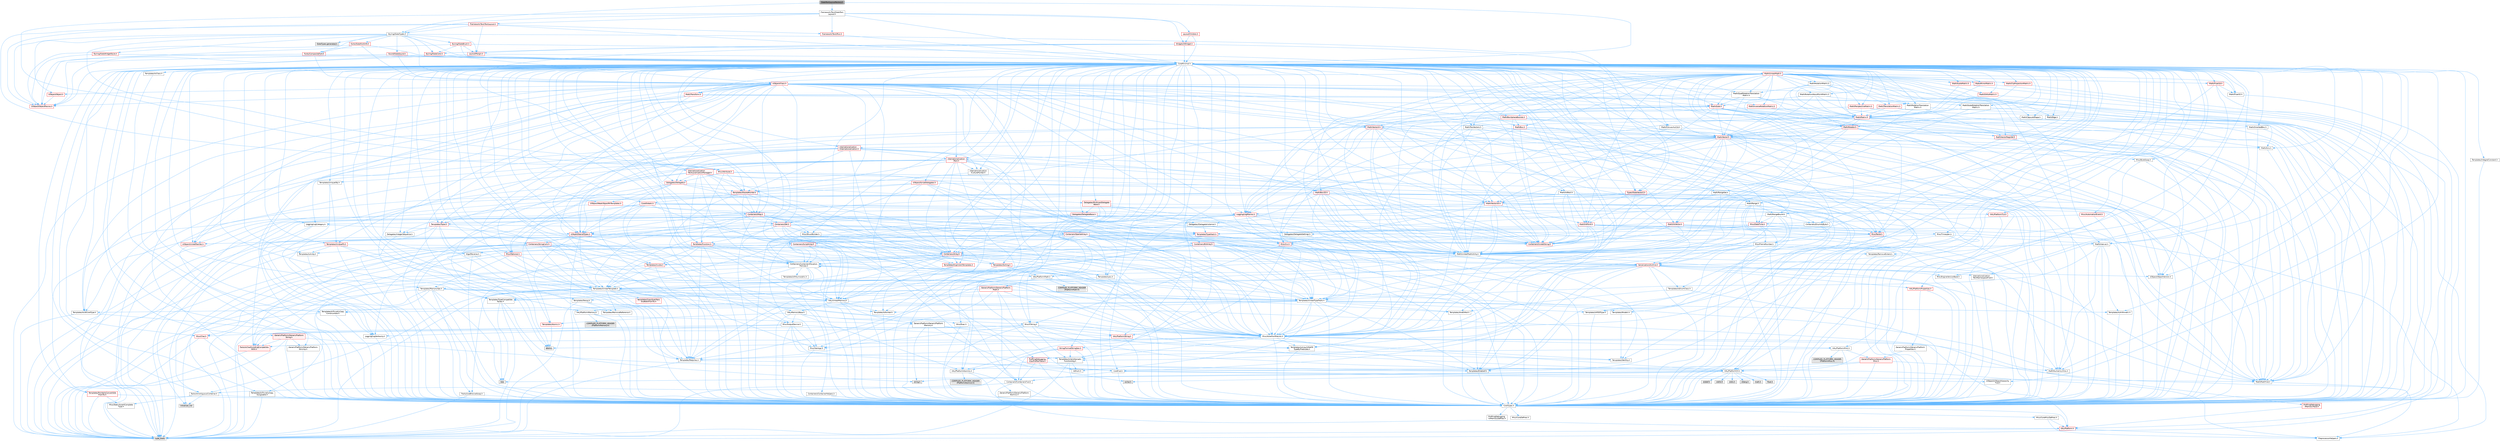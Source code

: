 digraph "SlateTextLayoutFactory.h"
{
 // INTERACTIVE_SVG=YES
 // LATEX_PDF_SIZE
  bgcolor="transparent";
  edge [fontname=Helvetica,fontsize=10,labelfontname=Helvetica,labelfontsize=10];
  node [fontname=Helvetica,fontsize=10,shape=box,height=0.2,width=0.4];
  Node1 [id="Node000001",label="SlateTextLayoutFactory.h",height=0.2,width=0.4,color="gray40", fillcolor="grey60", style="filled", fontcolor="black",tooltip=" "];
  Node1 -> Node2 [id="edge1_Node000001_Node000002",color="steelblue1",style="solid",tooltip=" "];
  Node2 [id="Node000002",label="CoreMinimal.h",height=0.2,width=0.4,color="grey40", fillcolor="white", style="filled",URL="$d7/d67/CoreMinimal_8h.html",tooltip=" "];
  Node2 -> Node3 [id="edge2_Node000002_Node000003",color="steelblue1",style="solid",tooltip=" "];
  Node3 [id="Node000003",label="CoreTypes.h",height=0.2,width=0.4,color="grey40", fillcolor="white", style="filled",URL="$dc/dec/CoreTypes_8h.html",tooltip=" "];
  Node3 -> Node4 [id="edge3_Node000003_Node000004",color="steelblue1",style="solid",tooltip=" "];
  Node4 [id="Node000004",label="HAL/Platform.h",height=0.2,width=0.4,color="red", fillcolor="#FFF0F0", style="filled",URL="$d9/dd0/Platform_8h.html",tooltip=" "];
  Node4 -> Node7 [id="edge4_Node000004_Node000007",color="steelblue1",style="solid",tooltip=" "];
  Node7 [id="Node000007",label="type_traits",height=0.2,width=0.4,color="grey60", fillcolor="#E0E0E0", style="filled",tooltip=" "];
  Node4 -> Node8 [id="edge5_Node000004_Node000008",color="steelblue1",style="solid",tooltip=" "];
  Node8 [id="Node000008",label="PreprocessorHelpers.h",height=0.2,width=0.4,color="grey40", fillcolor="white", style="filled",URL="$db/ddb/PreprocessorHelpers_8h.html",tooltip=" "];
  Node3 -> Node14 [id="edge6_Node000003_Node000014",color="steelblue1",style="solid",tooltip=" "];
  Node14 [id="Node000014",label="ProfilingDebugging\l/UMemoryDefines.h",height=0.2,width=0.4,color="grey40", fillcolor="white", style="filled",URL="$d2/da2/UMemoryDefines_8h.html",tooltip=" "];
  Node3 -> Node15 [id="edge7_Node000003_Node000015",color="steelblue1",style="solid",tooltip=" "];
  Node15 [id="Node000015",label="Misc/CoreMiscDefines.h",height=0.2,width=0.4,color="grey40", fillcolor="white", style="filled",URL="$da/d38/CoreMiscDefines_8h.html",tooltip=" "];
  Node15 -> Node4 [id="edge8_Node000015_Node000004",color="steelblue1",style="solid",tooltip=" "];
  Node15 -> Node8 [id="edge9_Node000015_Node000008",color="steelblue1",style="solid",tooltip=" "];
  Node3 -> Node16 [id="edge10_Node000003_Node000016",color="steelblue1",style="solid",tooltip=" "];
  Node16 [id="Node000016",label="Misc/CoreDefines.h",height=0.2,width=0.4,color="grey40", fillcolor="white", style="filled",URL="$d3/dd2/CoreDefines_8h.html",tooltip=" "];
  Node2 -> Node17 [id="edge11_Node000002_Node000017",color="steelblue1",style="solid",tooltip=" "];
  Node17 [id="Node000017",label="CoreFwd.h",height=0.2,width=0.4,color="grey40", fillcolor="white", style="filled",URL="$d1/d1e/CoreFwd_8h.html",tooltip=" "];
  Node17 -> Node3 [id="edge12_Node000017_Node000003",color="steelblue1",style="solid",tooltip=" "];
  Node17 -> Node18 [id="edge13_Node000017_Node000018",color="steelblue1",style="solid",tooltip=" "];
  Node18 [id="Node000018",label="Containers/ContainersFwd.h",height=0.2,width=0.4,color="grey40", fillcolor="white", style="filled",URL="$d4/d0a/ContainersFwd_8h.html",tooltip=" "];
  Node18 -> Node4 [id="edge14_Node000018_Node000004",color="steelblue1",style="solid",tooltip=" "];
  Node18 -> Node3 [id="edge15_Node000018_Node000003",color="steelblue1",style="solid",tooltip=" "];
  Node18 -> Node19 [id="edge16_Node000018_Node000019",color="steelblue1",style="solid",tooltip=" "];
  Node19 [id="Node000019",label="Traits/IsContiguousContainer.h",height=0.2,width=0.4,color="grey40", fillcolor="white", style="filled",URL="$d5/d3c/IsContiguousContainer_8h.html",tooltip=" "];
  Node19 -> Node3 [id="edge17_Node000019_Node000003",color="steelblue1",style="solid",tooltip=" "];
  Node19 -> Node20 [id="edge18_Node000019_Node000020",color="steelblue1",style="solid",tooltip=" "];
  Node20 [id="Node000020",label="Misc/StaticAssertComplete\lType.h",height=0.2,width=0.4,color="grey40", fillcolor="white", style="filled",URL="$d5/d4e/StaticAssertCompleteType_8h.html",tooltip=" "];
  Node19 -> Node21 [id="edge19_Node000019_Node000021",color="steelblue1",style="solid",tooltip=" "];
  Node21 [id="Node000021",label="initializer_list",height=0.2,width=0.4,color="grey60", fillcolor="#E0E0E0", style="filled",tooltip=" "];
  Node17 -> Node22 [id="edge20_Node000017_Node000022",color="steelblue1",style="solid",tooltip=" "];
  Node22 [id="Node000022",label="Math/MathFwd.h",height=0.2,width=0.4,color="grey40", fillcolor="white", style="filled",URL="$d2/d10/MathFwd_8h.html",tooltip=" "];
  Node22 -> Node4 [id="edge21_Node000022_Node000004",color="steelblue1",style="solid",tooltip=" "];
  Node17 -> Node23 [id="edge22_Node000017_Node000023",color="steelblue1",style="solid",tooltip=" "];
  Node23 [id="Node000023",label="UObject/UObjectHierarchy\lFwd.h",height=0.2,width=0.4,color="grey40", fillcolor="white", style="filled",URL="$d3/d13/UObjectHierarchyFwd_8h.html",tooltip=" "];
  Node2 -> Node23 [id="edge23_Node000002_Node000023",color="steelblue1",style="solid",tooltip=" "];
  Node2 -> Node18 [id="edge24_Node000002_Node000018",color="steelblue1",style="solid",tooltip=" "];
  Node2 -> Node24 [id="edge25_Node000002_Node000024",color="steelblue1",style="solid",tooltip=" "];
  Node24 [id="Node000024",label="Misc/VarArgs.h",height=0.2,width=0.4,color="grey40", fillcolor="white", style="filled",URL="$d5/d6f/VarArgs_8h.html",tooltip=" "];
  Node24 -> Node3 [id="edge26_Node000024_Node000003",color="steelblue1",style="solid",tooltip=" "];
  Node2 -> Node25 [id="edge27_Node000002_Node000025",color="steelblue1",style="solid",tooltip=" "];
  Node25 [id="Node000025",label="Logging/LogVerbosity.h",height=0.2,width=0.4,color="grey40", fillcolor="white", style="filled",URL="$d2/d8f/LogVerbosity_8h.html",tooltip=" "];
  Node25 -> Node3 [id="edge28_Node000025_Node000003",color="steelblue1",style="solid",tooltip=" "];
  Node2 -> Node26 [id="edge29_Node000002_Node000026",color="steelblue1",style="solid",tooltip=" "];
  Node26 [id="Node000026",label="Misc/OutputDevice.h",height=0.2,width=0.4,color="grey40", fillcolor="white", style="filled",URL="$d7/d32/OutputDevice_8h.html",tooltip=" "];
  Node26 -> Node17 [id="edge30_Node000026_Node000017",color="steelblue1",style="solid",tooltip=" "];
  Node26 -> Node3 [id="edge31_Node000026_Node000003",color="steelblue1",style="solid",tooltip=" "];
  Node26 -> Node25 [id="edge32_Node000026_Node000025",color="steelblue1",style="solid",tooltip=" "];
  Node26 -> Node24 [id="edge33_Node000026_Node000024",color="steelblue1",style="solid",tooltip=" "];
  Node26 -> Node27 [id="edge34_Node000026_Node000027",color="steelblue1",style="solid",tooltip=" "];
  Node27 [id="Node000027",label="Templates/IsArrayOrRefOf\lTypeByPredicate.h",height=0.2,width=0.4,color="grey40", fillcolor="white", style="filled",URL="$d6/da1/IsArrayOrRefOfTypeByPredicate_8h.html",tooltip=" "];
  Node27 -> Node3 [id="edge35_Node000027_Node000003",color="steelblue1",style="solid",tooltip=" "];
  Node26 -> Node28 [id="edge36_Node000026_Node000028",color="steelblue1",style="solid",tooltip=" "];
  Node28 [id="Node000028",label="Templates/IsValidVariadic\lFunctionArg.h",height=0.2,width=0.4,color="grey40", fillcolor="white", style="filled",URL="$d0/dc8/IsValidVariadicFunctionArg_8h.html",tooltip=" "];
  Node28 -> Node3 [id="edge37_Node000028_Node000003",color="steelblue1",style="solid",tooltip=" "];
  Node28 -> Node29 [id="edge38_Node000028_Node000029",color="steelblue1",style="solid",tooltip=" "];
  Node29 [id="Node000029",label="IsEnum.h",height=0.2,width=0.4,color="grey40", fillcolor="white", style="filled",URL="$d4/de5/IsEnum_8h.html",tooltip=" "];
  Node28 -> Node7 [id="edge39_Node000028_Node000007",color="steelblue1",style="solid",tooltip=" "];
  Node26 -> Node30 [id="edge40_Node000026_Node000030",color="steelblue1",style="solid",tooltip=" "];
  Node30 [id="Node000030",label="Traits/IsCharEncodingCompatible\lWith.h",height=0.2,width=0.4,color="red", fillcolor="#FFF0F0", style="filled",URL="$df/dd1/IsCharEncodingCompatibleWith_8h.html",tooltip=" "];
  Node30 -> Node7 [id="edge41_Node000030_Node000007",color="steelblue1",style="solid",tooltip=" "];
  Node2 -> Node32 [id="edge42_Node000002_Node000032",color="steelblue1",style="solid",tooltip=" "];
  Node32 [id="Node000032",label="HAL/PlatformCrt.h",height=0.2,width=0.4,color="grey40", fillcolor="white", style="filled",URL="$d8/d75/PlatformCrt_8h.html",tooltip=" "];
  Node32 -> Node33 [id="edge43_Node000032_Node000033",color="steelblue1",style="solid",tooltip=" "];
  Node33 [id="Node000033",label="new",height=0.2,width=0.4,color="grey60", fillcolor="#E0E0E0", style="filled",tooltip=" "];
  Node32 -> Node34 [id="edge44_Node000032_Node000034",color="steelblue1",style="solid",tooltip=" "];
  Node34 [id="Node000034",label="wchar.h",height=0.2,width=0.4,color="grey60", fillcolor="#E0E0E0", style="filled",tooltip=" "];
  Node32 -> Node35 [id="edge45_Node000032_Node000035",color="steelblue1",style="solid",tooltip=" "];
  Node35 [id="Node000035",label="stddef.h",height=0.2,width=0.4,color="grey60", fillcolor="#E0E0E0", style="filled",tooltip=" "];
  Node32 -> Node36 [id="edge46_Node000032_Node000036",color="steelblue1",style="solid",tooltip=" "];
  Node36 [id="Node000036",label="stdlib.h",height=0.2,width=0.4,color="grey60", fillcolor="#E0E0E0", style="filled",tooltip=" "];
  Node32 -> Node37 [id="edge47_Node000032_Node000037",color="steelblue1",style="solid",tooltip=" "];
  Node37 [id="Node000037",label="stdio.h",height=0.2,width=0.4,color="grey60", fillcolor="#E0E0E0", style="filled",tooltip=" "];
  Node32 -> Node38 [id="edge48_Node000032_Node000038",color="steelblue1",style="solid",tooltip=" "];
  Node38 [id="Node000038",label="stdarg.h",height=0.2,width=0.4,color="grey60", fillcolor="#E0E0E0", style="filled",tooltip=" "];
  Node32 -> Node39 [id="edge49_Node000032_Node000039",color="steelblue1",style="solid",tooltip=" "];
  Node39 [id="Node000039",label="math.h",height=0.2,width=0.4,color="grey60", fillcolor="#E0E0E0", style="filled",tooltip=" "];
  Node32 -> Node40 [id="edge50_Node000032_Node000040",color="steelblue1",style="solid",tooltip=" "];
  Node40 [id="Node000040",label="float.h",height=0.2,width=0.4,color="grey60", fillcolor="#E0E0E0", style="filled",tooltip=" "];
  Node32 -> Node41 [id="edge51_Node000032_Node000041",color="steelblue1",style="solid",tooltip=" "];
  Node41 [id="Node000041",label="string.h",height=0.2,width=0.4,color="grey60", fillcolor="#E0E0E0", style="filled",tooltip=" "];
  Node2 -> Node42 [id="edge52_Node000002_Node000042",color="steelblue1",style="solid",tooltip=" "];
  Node42 [id="Node000042",label="HAL/PlatformMisc.h",height=0.2,width=0.4,color="grey40", fillcolor="white", style="filled",URL="$d0/df5/PlatformMisc_8h.html",tooltip=" "];
  Node42 -> Node3 [id="edge53_Node000042_Node000003",color="steelblue1",style="solid",tooltip=" "];
  Node42 -> Node43 [id="edge54_Node000042_Node000043",color="steelblue1",style="solid",tooltip=" "];
  Node43 [id="Node000043",label="GenericPlatform/GenericPlatform\lMisc.h",height=0.2,width=0.4,color="red", fillcolor="#FFF0F0", style="filled",URL="$db/d9a/GenericPlatformMisc_8h.html",tooltip=" "];
  Node43 -> Node17 [id="edge55_Node000043_Node000017",color="steelblue1",style="solid",tooltip=" "];
  Node43 -> Node3 [id="edge56_Node000043_Node000003",color="steelblue1",style="solid",tooltip=" "];
  Node43 -> Node32 [id="edge57_Node000043_Node000032",color="steelblue1",style="solid",tooltip=" "];
  Node43 -> Node47 [id="edge58_Node000043_Node000047",color="steelblue1",style="solid",tooltip=" "];
  Node47 [id="Node000047",label="Math/NumericLimits.h",height=0.2,width=0.4,color="grey40", fillcolor="white", style="filled",URL="$df/d1b/NumericLimits_8h.html",tooltip=" "];
  Node47 -> Node3 [id="edge59_Node000047_Node000003",color="steelblue1",style="solid",tooltip=" "];
  Node42 -> Node52 [id="edge60_Node000042_Node000052",color="steelblue1",style="solid",tooltip=" "];
  Node52 [id="Node000052",label="COMPILED_PLATFORM_HEADER\l(PlatformMisc.h)",height=0.2,width=0.4,color="grey60", fillcolor="#E0E0E0", style="filled",tooltip=" "];
  Node42 -> Node53 [id="edge61_Node000042_Node000053",color="steelblue1",style="solid",tooltip=" "];
  Node53 [id="Node000053",label="ProfilingDebugging\l/CpuProfilerTrace.h",height=0.2,width=0.4,color="red", fillcolor="#FFF0F0", style="filled",URL="$da/dcb/CpuProfilerTrace_8h.html",tooltip=" "];
  Node53 -> Node3 [id="edge62_Node000053_Node000003",color="steelblue1",style="solid",tooltip=" "];
  Node53 -> Node18 [id="edge63_Node000053_Node000018",color="steelblue1",style="solid",tooltip=" "];
  Node53 -> Node54 [id="edge64_Node000053_Node000054",color="steelblue1",style="solid",tooltip=" "];
  Node54 [id="Node000054",label="HAL/PlatformAtomics.h",height=0.2,width=0.4,color="grey40", fillcolor="white", style="filled",URL="$d3/d36/PlatformAtomics_8h.html",tooltip=" "];
  Node54 -> Node3 [id="edge65_Node000054_Node000003",color="steelblue1",style="solid",tooltip=" "];
  Node54 -> Node55 [id="edge66_Node000054_Node000055",color="steelblue1",style="solid",tooltip=" "];
  Node55 [id="Node000055",label="GenericPlatform/GenericPlatform\lAtomics.h",height=0.2,width=0.4,color="grey40", fillcolor="white", style="filled",URL="$da/d72/GenericPlatformAtomics_8h.html",tooltip=" "];
  Node55 -> Node3 [id="edge67_Node000055_Node000003",color="steelblue1",style="solid",tooltip=" "];
  Node54 -> Node56 [id="edge68_Node000054_Node000056",color="steelblue1",style="solid",tooltip=" "];
  Node56 [id="Node000056",label="COMPILED_PLATFORM_HEADER\l(PlatformAtomics.h)",height=0.2,width=0.4,color="grey60", fillcolor="#E0E0E0", style="filled",tooltip=" "];
  Node53 -> Node8 [id="edge69_Node000053_Node000008",color="steelblue1",style="solid",tooltip=" "];
  Node2 -> Node61 [id="edge70_Node000002_Node000061",color="steelblue1",style="solid",tooltip=" "];
  Node61 [id="Node000061",label="Misc/AssertionMacros.h",height=0.2,width=0.4,color="grey40", fillcolor="white", style="filled",URL="$d0/dfa/AssertionMacros_8h.html",tooltip=" "];
  Node61 -> Node3 [id="edge71_Node000061_Node000003",color="steelblue1",style="solid",tooltip=" "];
  Node61 -> Node4 [id="edge72_Node000061_Node000004",color="steelblue1",style="solid",tooltip=" "];
  Node61 -> Node42 [id="edge73_Node000061_Node000042",color="steelblue1",style="solid",tooltip=" "];
  Node61 -> Node8 [id="edge74_Node000061_Node000008",color="steelblue1",style="solid",tooltip=" "];
  Node61 -> Node62 [id="edge75_Node000061_Node000062",color="steelblue1",style="solid",tooltip=" "];
  Node62 [id="Node000062",label="Templates/EnableIf.h",height=0.2,width=0.4,color="grey40", fillcolor="white", style="filled",URL="$d7/d60/EnableIf_8h.html",tooltip=" "];
  Node62 -> Node3 [id="edge76_Node000062_Node000003",color="steelblue1",style="solid",tooltip=" "];
  Node61 -> Node27 [id="edge77_Node000061_Node000027",color="steelblue1",style="solid",tooltip=" "];
  Node61 -> Node28 [id="edge78_Node000061_Node000028",color="steelblue1",style="solid",tooltip=" "];
  Node61 -> Node30 [id="edge79_Node000061_Node000030",color="steelblue1",style="solid",tooltip=" "];
  Node61 -> Node24 [id="edge80_Node000061_Node000024",color="steelblue1",style="solid",tooltip=" "];
  Node61 -> Node63 [id="edge81_Node000061_Node000063",color="steelblue1",style="solid",tooltip=" "];
  Node63 [id="Node000063",label="String/FormatStringSan.h",height=0.2,width=0.4,color="red", fillcolor="#FFF0F0", style="filled",URL="$d3/d8b/FormatStringSan_8h.html",tooltip=" "];
  Node63 -> Node7 [id="edge82_Node000063_Node000007",color="steelblue1",style="solid",tooltip=" "];
  Node63 -> Node3 [id="edge83_Node000063_Node000003",color="steelblue1",style="solid",tooltip=" "];
  Node63 -> Node64 [id="edge84_Node000063_Node000064",color="steelblue1",style="solid",tooltip=" "];
  Node64 [id="Node000064",label="Templates/Requires.h",height=0.2,width=0.4,color="grey40", fillcolor="white", style="filled",URL="$dc/d96/Requires_8h.html",tooltip=" "];
  Node64 -> Node62 [id="edge85_Node000064_Node000062",color="steelblue1",style="solid",tooltip=" "];
  Node64 -> Node7 [id="edge86_Node000064_Node000007",color="steelblue1",style="solid",tooltip=" "];
  Node63 -> Node65 [id="edge87_Node000063_Node000065",color="steelblue1",style="solid",tooltip=" "];
  Node65 [id="Node000065",label="Templates/Identity.h",height=0.2,width=0.4,color="grey40", fillcolor="white", style="filled",URL="$d0/dd5/Identity_8h.html",tooltip=" "];
  Node63 -> Node28 [id="edge88_Node000063_Node000028",color="steelblue1",style="solid",tooltip=" "];
  Node63 -> Node18 [id="edge89_Node000063_Node000018",color="steelblue1",style="solid",tooltip=" "];
  Node61 -> Node69 [id="edge90_Node000061_Node000069",color="steelblue1",style="solid",tooltip=" "];
  Node69 [id="Node000069",label="atomic",height=0.2,width=0.4,color="grey60", fillcolor="#E0E0E0", style="filled",tooltip=" "];
  Node2 -> Node70 [id="edge91_Node000002_Node000070",color="steelblue1",style="solid",tooltip=" "];
  Node70 [id="Node000070",label="Templates/IsPointer.h",height=0.2,width=0.4,color="grey40", fillcolor="white", style="filled",URL="$d7/d05/IsPointer_8h.html",tooltip=" "];
  Node70 -> Node3 [id="edge92_Node000070_Node000003",color="steelblue1",style="solid",tooltip=" "];
  Node2 -> Node71 [id="edge93_Node000002_Node000071",color="steelblue1",style="solid",tooltip=" "];
  Node71 [id="Node000071",label="HAL/PlatformMemory.h",height=0.2,width=0.4,color="grey40", fillcolor="white", style="filled",URL="$de/d68/PlatformMemory_8h.html",tooltip=" "];
  Node71 -> Node3 [id="edge94_Node000071_Node000003",color="steelblue1",style="solid",tooltip=" "];
  Node71 -> Node72 [id="edge95_Node000071_Node000072",color="steelblue1",style="solid",tooltip=" "];
  Node72 [id="Node000072",label="GenericPlatform/GenericPlatform\lMemory.h",height=0.2,width=0.4,color="grey40", fillcolor="white", style="filled",URL="$dd/d22/GenericPlatformMemory_8h.html",tooltip=" "];
  Node72 -> Node17 [id="edge96_Node000072_Node000017",color="steelblue1",style="solid",tooltip=" "];
  Node72 -> Node3 [id="edge97_Node000072_Node000003",color="steelblue1",style="solid",tooltip=" "];
  Node72 -> Node73 [id="edge98_Node000072_Node000073",color="steelblue1",style="solid",tooltip=" "];
  Node73 [id="Node000073",label="HAL/PlatformString.h",height=0.2,width=0.4,color="red", fillcolor="#FFF0F0", style="filled",URL="$db/db5/PlatformString_8h.html",tooltip=" "];
  Node73 -> Node3 [id="edge99_Node000073_Node000003",color="steelblue1",style="solid",tooltip=" "];
  Node72 -> Node41 [id="edge100_Node000072_Node000041",color="steelblue1",style="solid",tooltip=" "];
  Node72 -> Node34 [id="edge101_Node000072_Node000034",color="steelblue1",style="solid",tooltip=" "];
  Node71 -> Node75 [id="edge102_Node000071_Node000075",color="steelblue1",style="solid",tooltip=" "];
  Node75 [id="Node000075",label="COMPILED_PLATFORM_HEADER\l(PlatformMemory.h)",height=0.2,width=0.4,color="grey60", fillcolor="#E0E0E0", style="filled",tooltip=" "];
  Node2 -> Node54 [id="edge103_Node000002_Node000054",color="steelblue1",style="solid",tooltip=" "];
  Node2 -> Node76 [id="edge104_Node000002_Node000076",color="steelblue1",style="solid",tooltip=" "];
  Node76 [id="Node000076",label="Misc/Exec.h",height=0.2,width=0.4,color="grey40", fillcolor="white", style="filled",URL="$de/ddb/Exec_8h.html",tooltip=" "];
  Node76 -> Node3 [id="edge105_Node000076_Node000003",color="steelblue1",style="solid",tooltip=" "];
  Node76 -> Node61 [id="edge106_Node000076_Node000061",color="steelblue1",style="solid",tooltip=" "];
  Node2 -> Node77 [id="edge107_Node000002_Node000077",color="steelblue1",style="solid",tooltip=" "];
  Node77 [id="Node000077",label="HAL/MemoryBase.h",height=0.2,width=0.4,color="grey40", fillcolor="white", style="filled",URL="$d6/d9f/MemoryBase_8h.html",tooltip=" "];
  Node77 -> Node3 [id="edge108_Node000077_Node000003",color="steelblue1",style="solid",tooltip=" "];
  Node77 -> Node54 [id="edge109_Node000077_Node000054",color="steelblue1",style="solid",tooltip=" "];
  Node77 -> Node32 [id="edge110_Node000077_Node000032",color="steelblue1",style="solid",tooltip=" "];
  Node77 -> Node76 [id="edge111_Node000077_Node000076",color="steelblue1",style="solid",tooltip=" "];
  Node77 -> Node26 [id="edge112_Node000077_Node000026",color="steelblue1",style="solid",tooltip=" "];
  Node77 -> Node78 [id="edge113_Node000077_Node000078",color="steelblue1",style="solid",tooltip=" "];
  Node78 [id="Node000078",label="Templates/Atomic.h",height=0.2,width=0.4,color="red", fillcolor="#FFF0F0", style="filled",URL="$d3/d91/Atomic_8h.html",tooltip=" "];
  Node78 -> Node69 [id="edge114_Node000078_Node000069",color="steelblue1",style="solid",tooltip=" "];
  Node2 -> Node87 [id="edge115_Node000002_Node000087",color="steelblue1",style="solid",tooltip=" "];
  Node87 [id="Node000087",label="HAL/UnrealMemory.h",height=0.2,width=0.4,color="grey40", fillcolor="white", style="filled",URL="$d9/d96/UnrealMemory_8h.html",tooltip=" "];
  Node87 -> Node3 [id="edge116_Node000087_Node000003",color="steelblue1",style="solid",tooltip=" "];
  Node87 -> Node72 [id="edge117_Node000087_Node000072",color="steelblue1",style="solid",tooltip=" "];
  Node87 -> Node77 [id="edge118_Node000087_Node000077",color="steelblue1",style="solid",tooltip=" "];
  Node87 -> Node71 [id="edge119_Node000087_Node000071",color="steelblue1",style="solid",tooltip=" "];
  Node87 -> Node88 [id="edge120_Node000087_Node000088",color="steelblue1",style="solid",tooltip=" "];
  Node88 [id="Node000088",label="ProfilingDebugging\l/MemoryTrace.h",height=0.2,width=0.4,color="red", fillcolor="#FFF0F0", style="filled",URL="$da/dd7/MemoryTrace_8h.html",tooltip=" "];
  Node88 -> Node4 [id="edge121_Node000088_Node000004",color="steelblue1",style="solid",tooltip=" "];
  Node87 -> Node70 [id="edge122_Node000087_Node000070",color="steelblue1",style="solid",tooltip=" "];
  Node2 -> Node89 [id="edge123_Node000002_Node000089",color="steelblue1",style="solid",tooltip=" "];
  Node89 [id="Node000089",label="Templates/IsArithmetic.h",height=0.2,width=0.4,color="grey40", fillcolor="white", style="filled",URL="$d2/d5d/IsArithmetic_8h.html",tooltip=" "];
  Node89 -> Node3 [id="edge124_Node000089_Node000003",color="steelblue1",style="solid",tooltip=" "];
  Node2 -> Node83 [id="edge125_Node000002_Node000083",color="steelblue1",style="solid",tooltip=" "];
  Node83 [id="Node000083",label="Templates/AndOrNot.h",height=0.2,width=0.4,color="grey40", fillcolor="white", style="filled",URL="$db/d0a/AndOrNot_8h.html",tooltip=" "];
  Node83 -> Node3 [id="edge126_Node000083_Node000003",color="steelblue1",style="solid",tooltip=" "];
  Node2 -> Node90 [id="edge127_Node000002_Node000090",color="steelblue1",style="solid",tooltip=" "];
  Node90 [id="Node000090",label="Templates/IsPODType.h",height=0.2,width=0.4,color="grey40", fillcolor="white", style="filled",URL="$d7/db1/IsPODType_8h.html",tooltip=" "];
  Node90 -> Node3 [id="edge128_Node000090_Node000003",color="steelblue1",style="solid",tooltip=" "];
  Node2 -> Node91 [id="edge129_Node000002_Node000091",color="steelblue1",style="solid",tooltip=" "];
  Node91 [id="Node000091",label="Templates/IsUECoreType.h",height=0.2,width=0.4,color="grey40", fillcolor="white", style="filled",URL="$d1/db8/IsUECoreType_8h.html",tooltip=" "];
  Node91 -> Node3 [id="edge130_Node000091_Node000003",color="steelblue1",style="solid",tooltip=" "];
  Node91 -> Node7 [id="edge131_Node000091_Node000007",color="steelblue1",style="solid",tooltip=" "];
  Node2 -> Node84 [id="edge132_Node000002_Node000084",color="steelblue1",style="solid",tooltip=" "];
  Node84 [id="Node000084",label="Templates/IsTriviallyCopy\lConstructible.h",height=0.2,width=0.4,color="grey40", fillcolor="white", style="filled",URL="$d3/d78/IsTriviallyCopyConstructible_8h.html",tooltip=" "];
  Node84 -> Node3 [id="edge133_Node000084_Node000003",color="steelblue1",style="solid",tooltip=" "];
  Node84 -> Node7 [id="edge134_Node000084_Node000007",color="steelblue1",style="solid",tooltip=" "];
  Node2 -> Node92 [id="edge135_Node000002_Node000092",color="steelblue1",style="solid",tooltip=" "];
  Node92 [id="Node000092",label="Templates/UnrealTypeTraits.h",height=0.2,width=0.4,color="grey40", fillcolor="white", style="filled",URL="$d2/d2d/UnrealTypeTraits_8h.html",tooltip=" "];
  Node92 -> Node3 [id="edge136_Node000092_Node000003",color="steelblue1",style="solid",tooltip=" "];
  Node92 -> Node70 [id="edge137_Node000092_Node000070",color="steelblue1",style="solid",tooltip=" "];
  Node92 -> Node61 [id="edge138_Node000092_Node000061",color="steelblue1",style="solid",tooltip=" "];
  Node92 -> Node83 [id="edge139_Node000092_Node000083",color="steelblue1",style="solid",tooltip=" "];
  Node92 -> Node62 [id="edge140_Node000092_Node000062",color="steelblue1",style="solid",tooltip=" "];
  Node92 -> Node89 [id="edge141_Node000092_Node000089",color="steelblue1",style="solid",tooltip=" "];
  Node92 -> Node29 [id="edge142_Node000092_Node000029",color="steelblue1",style="solid",tooltip=" "];
  Node92 -> Node93 [id="edge143_Node000092_Node000093",color="steelblue1",style="solid",tooltip=" "];
  Node93 [id="Node000093",label="Templates/Models.h",height=0.2,width=0.4,color="grey40", fillcolor="white", style="filled",URL="$d3/d0c/Models_8h.html",tooltip=" "];
  Node93 -> Node65 [id="edge144_Node000093_Node000065",color="steelblue1",style="solid",tooltip=" "];
  Node92 -> Node90 [id="edge145_Node000092_Node000090",color="steelblue1",style="solid",tooltip=" "];
  Node92 -> Node91 [id="edge146_Node000092_Node000091",color="steelblue1",style="solid",tooltip=" "];
  Node92 -> Node84 [id="edge147_Node000092_Node000084",color="steelblue1",style="solid",tooltip=" "];
  Node2 -> Node62 [id="edge148_Node000002_Node000062",color="steelblue1",style="solid",tooltip=" "];
  Node2 -> Node94 [id="edge149_Node000002_Node000094",color="steelblue1",style="solid",tooltip=" "];
  Node94 [id="Node000094",label="Templates/RemoveReference.h",height=0.2,width=0.4,color="grey40", fillcolor="white", style="filled",URL="$da/dbe/RemoveReference_8h.html",tooltip=" "];
  Node94 -> Node3 [id="edge150_Node000094_Node000003",color="steelblue1",style="solid",tooltip=" "];
  Node2 -> Node95 [id="edge151_Node000002_Node000095",color="steelblue1",style="solid",tooltip=" "];
  Node95 [id="Node000095",label="Templates/IntegralConstant.h",height=0.2,width=0.4,color="grey40", fillcolor="white", style="filled",URL="$db/d1b/IntegralConstant_8h.html",tooltip=" "];
  Node95 -> Node3 [id="edge152_Node000095_Node000003",color="steelblue1",style="solid",tooltip=" "];
  Node2 -> Node96 [id="edge153_Node000002_Node000096",color="steelblue1",style="solid",tooltip=" "];
  Node96 [id="Node000096",label="Templates/IsClass.h",height=0.2,width=0.4,color="grey40", fillcolor="white", style="filled",URL="$db/dcb/IsClass_8h.html",tooltip=" "];
  Node96 -> Node3 [id="edge154_Node000096_Node000003",color="steelblue1",style="solid",tooltip=" "];
  Node2 -> Node97 [id="edge155_Node000002_Node000097",color="steelblue1",style="solid",tooltip=" "];
  Node97 [id="Node000097",label="Templates/TypeCompatible\lBytes.h",height=0.2,width=0.4,color="grey40", fillcolor="white", style="filled",URL="$df/d0a/TypeCompatibleBytes_8h.html",tooltip=" "];
  Node97 -> Node3 [id="edge156_Node000097_Node000003",color="steelblue1",style="solid",tooltip=" "];
  Node97 -> Node41 [id="edge157_Node000097_Node000041",color="steelblue1",style="solid",tooltip=" "];
  Node97 -> Node33 [id="edge158_Node000097_Node000033",color="steelblue1",style="solid",tooltip=" "];
  Node97 -> Node7 [id="edge159_Node000097_Node000007",color="steelblue1",style="solid",tooltip=" "];
  Node2 -> Node19 [id="edge160_Node000002_Node000019",color="steelblue1",style="solid",tooltip=" "];
  Node2 -> Node98 [id="edge161_Node000002_Node000098",color="steelblue1",style="solid",tooltip=" "];
  Node98 [id="Node000098",label="Templates/UnrealTemplate.h",height=0.2,width=0.4,color="grey40", fillcolor="white", style="filled",URL="$d4/d24/UnrealTemplate_8h.html",tooltip=" "];
  Node98 -> Node3 [id="edge162_Node000098_Node000003",color="steelblue1",style="solid",tooltip=" "];
  Node98 -> Node70 [id="edge163_Node000098_Node000070",color="steelblue1",style="solid",tooltip=" "];
  Node98 -> Node87 [id="edge164_Node000098_Node000087",color="steelblue1",style="solid",tooltip=" "];
  Node98 -> Node99 [id="edge165_Node000098_Node000099",color="steelblue1",style="solid",tooltip=" "];
  Node99 [id="Node000099",label="Templates/CopyQualifiers\lAndRefsFromTo.h",height=0.2,width=0.4,color="red", fillcolor="#FFF0F0", style="filled",URL="$d3/db3/CopyQualifiersAndRefsFromTo_8h.html",tooltip=" "];
  Node98 -> Node92 [id="edge166_Node000098_Node000092",color="steelblue1",style="solid",tooltip=" "];
  Node98 -> Node94 [id="edge167_Node000098_Node000094",color="steelblue1",style="solid",tooltip=" "];
  Node98 -> Node64 [id="edge168_Node000098_Node000064",color="steelblue1",style="solid",tooltip=" "];
  Node98 -> Node97 [id="edge169_Node000098_Node000097",color="steelblue1",style="solid",tooltip=" "];
  Node98 -> Node65 [id="edge170_Node000098_Node000065",color="steelblue1",style="solid",tooltip=" "];
  Node98 -> Node19 [id="edge171_Node000098_Node000019",color="steelblue1",style="solid",tooltip=" "];
  Node98 -> Node101 [id="edge172_Node000098_Node000101",color="steelblue1",style="solid",tooltip=" "];
  Node101 [id="Node000101",label="Traits/UseBitwiseSwap.h",height=0.2,width=0.4,color="grey40", fillcolor="white", style="filled",URL="$db/df3/UseBitwiseSwap_8h.html",tooltip=" "];
  Node101 -> Node3 [id="edge173_Node000101_Node000003",color="steelblue1",style="solid",tooltip=" "];
  Node101 -> Node7 [id="edge174_Node000101_Node000007",color="steelblue1",style="solid",tooltip=" "];
  Node98 -> Node7 [id="edge175_Node000098_Node000007",color="steelblue1",style="solid",tooltip=" "];
  Node2 -> Node47 [id="edge176_Node000002_Node000047",color="steelblue1",style="solid",tooltip=" "];
  Node2 -> Node102 [id="edge177_Node000002_Node000102",color="steelblue1",style="solid",tooltip=" "];
  Node102 [id="Node000102",label="HAL/PlatformMath.h",height=0.2,width=0.4,color="grey40", fillcolor="white", style="filled",URL="$dc/d53/PlatformMath_8h.html",tooltip=" "];
  Node102 -> Node3 [id="edge178_Node000102_Node000003",color="steelblue1",style="solid",tooltip=" "];
  Node102 -> Node103 [id="edge179_Node000102_Node000103",color="steelblue1",style="solid",tooltip=" "];
  Node103 [id="Node000103",label="GenericPlatform/GenericPlatform\lMath.h",height=0.2,width=0.4,color="red", fillcolor="#FFF0F0", style="filled",URL="$d5/d79/GenericPlatformMath_8h.html",tooltip=" "];
  Node103 -> Node3 [id="edge180_Node000103_Node000003",color="steelblue1",style="solid",tooltip=" "];
  Node103 -> Node18 [id="edge181_Node000103_Node000018",color="steelblue1",style="solid",tooltip=" "];
  Node103 -> Node32 [id="edge182_Node000103_Node000032",color="steelblue1",style="solid",tooltip=" "];
  Node103 -> Node83 [id="edge183_Node000103_Node000083",color="steelblue1",style="solid",tooltip=" "];
  Node103 -> Node104 [id="edge184_Node000103_Node000104",color="steelblue1",style="solid",tooltip=" "];
  Node104 [id="Node000104",label="Templates/Decay.h",height=0.2,width=0.4,color="grey40", fillcolor="white", style="filled",URL="$dd/d0f/Decay_8h.html",tooltip=" "];
  Node104 -> Node3 [id="edge185_Node000104_Node000003",color="steelblue1",style="solid",tooltip=" "];
  Node104 -> Node94 [id="edge186_Node000104_Node000094",color="steelblue1",style="solid",tooltip=" "];
  Node104 -> Node7 [id="edge187_Node000104_Node000007",color="steelblue1",style="solid",tooltip=" "];
  Node103 -> Node92 [id="edge188_Node000103_Node000092",color="steelblue1",style="solid",tooltip=" "];
  Node103 -> Node64 [id="edge189_Node000103_Node000064",color="steelblue1",style="solid",tooltip=" "];
  Node103 -> Node97 [id="edge190_Node000103_Node000097",color="steelblue1",style="solid",tooltip=" "];
  Node103 -> Node7 [id="edge191_Node000103_Node000007",color="steelblue1",style="solid",tooltip=" "];
  Node102 -> Node109 [id="edge192_Node000102_Node000109",color="steelblue1",style="solid",tooltip=" "];
  Node109 [id="Node000109",label="COMPILED_PLATFORM_HEADER\l(PlatformMath.h)",height=0.2,width=0.4,color="grey60", fillcolor="#E0E0E0", style="filled",tooltip=" "];
  Node2 -> Node85 [id="edge193_Node000002_Node000085",color="steelblue1",style="solid",tooltip=" "];
  Node85 [id="Node000085",label="Templates/IsTriviallyCopy\lAssignable.h",height=0.2,width=0.4,color="grey40", fillcolor="white", style="filled",URL="$d2/df2/IsTriviallyCopyAssignable_8h.html",tooltip=" "];
  Node85 -> Node3 [id="edge194_Node000085_Node000003",color="steelblue1",style="solid",tooltip=" "];
  Node85 -> Node7 [id="edge195_Node000085_Node000007",color="steelblue1",style="solid",tooltip=" "];
  Node2 -> Node110 [id="edge196_Node000002_Node000110",color="steelblue1",style="solid",tooltip=" "];
  Node110 [id="Node000110",label="Templates/MemoryOps.h",height=0.2,width=0.4,color="grey40", fillcolor="white", style="filled",URL="$db/dea/MemoryOps_8h.html",tooltip=" "];
  Node110 -> Node3 [id="edge197_Node000110_Node000003",color="steelblue1",style="solid",tooltip=" "];
  Node110 -> Node87 [id="edge198_Node000110_Node000087",color="steelblue1",style="solid",tooltip=" "];
  Node110 -> Node85 [id="edge199_Node000110_Node000085",color="steelblue1",style="solid",tooltip=" "];
  Node110 -> Node84 [id="edge200_Node000110_Node000084",color="steelblue1",style="solid",tooltip=" "];
  Node110 -> Node64 [id="edge201_Node000110_Node000064",color="steelblue1",style="solid",tooltip=" "];
  Node110 -> Node92 [id="edge202_Node000110_Node000092",color="steelblue1",style="solid",tooltip=" "];
  Node110 -> Node101 [id="edge203_Node000110_Node000101",color="steelblue1",style="solid",tooltip=" "];
  Node110 -> Node33 [id="edge204_Node000110_Node000033",color="steelblue1",style="solid",tooltip=" "];
  Node110 -> Node7 [id="edge205_Node000110_Node000007",color="steelblue1",style="solid",tooltip=" "];
  Node2 -> Node111 [id="edge206_Node000002_Node000111",color="steelblue1",style="solid",tooltip=" "];
  Node111 [id="Node000111",label="Containers/ContainerAllocation\lPolicies.h",height=0.2,width=0.4,color="grey40", fillcolor="white", style="filled",URL="$d7/dff/ContainerAllocationPolicies_8h.html",tooltip=" "];
  Node111 -> Node3 [id="edge207_Node000111_Node000003",color="steelblue1",style="solid",tooltip=" "];
  Node111 -> Node112 [id="edge208_Node000111_Node000112",color="steelblue1",style="solid",tooltip=" "];
  Node112 [id="Node000112",label="Containers/ContainerHelpers.h",height=0.2,width=0.4,color="grey40", fillcolor="white", style="filled",URL="$d7/d33/ContainerHelpers_8h.html",tooltip=" "];
  Node112 -> Node3 [id="edge209_Node000112_Node000003",color="steelblue1",style="solid",tooltip=" "];
  Node111 -> Node111 [id="edge210_Node000111_Node000111",color="steelblue1",style="solid",tooltip=" "];
  Node111 -> Node102 [id="edge211_Node000111_Node000102",color="steelblue1",style="solid",tooltip=" "];
  Node111 -> Node87 [id="edge212_Node000111_Node000087",color="steelblue1",style="solid",tooltip=" "];
  Node111 -> Node47 [id="edge213_Node000111_Node000047",color="steelblue1",style="solid",tooltip=" "];
  Node111 -> Node61 [id="edge214_Node000111_Node000061",color="steelblue1",style="solid",tooltip=" "];
  Node111 -> Node113 [id="edge215_Node000111_Node000113",color="steelblue1",style="solid",tooltip=" "];
  Node113 [id="Node000113",label="Templates/IsPolymorphic.h",height=0.2,width=0.4,color="grey40", fillcolor="white", style="filled",URL="$dc/d20/IsPolymorphic_8h.html",tooltip=" "];
  Node111 -> Node110 [id="edge216_Node000111_Node000110",color="steelblue1",style="solid",tooltip=" "];
  Node111 -> Node97 [id="edge217_Node000111_Node000097",color="steelblue1",style="solid",tooltip=" "];
  Node111 -> Node7 [id="edge218_Node000111_Node000007",color="steelblue1",style="solid",tooltip=" "];
  Node2 -> Node114 [id="edge219_Node000002_Node000114",color="steelblue1",style="solid",tooltip=" "];
  Node114 [id="Node000114",label="Templates/IsEnumClass.h",height=0.2,width=0.4,color="grey40", fillcolor="white", style="filled",URL="$d7/d15/IsEnumClass_8h.html",tooltip=" "];
  Node114 -> Node3 [id="edge220_Node000114_Node000003",color="steelblue1",style="solid",tooltip=" "];
  Node114 -> Node83 [id="edge221_Node000114_Node000083",color="steelblue1",style="solid",tooltip=" "];
  Node2 -> Node115 [id="edge222_Node000002_Node000115",color="steelblue1",style="solid",tooltip=" "];
  Node115 [id="Node000115",label="HAL/PlatformProperties.h",height=0.2,width=0.4,color="red", fillcolor="#FFF0F0", style="filled",URL="$d9/db0/PlatformProperties_8h.html",tooltip=" "];
  Node115 -> Node3 [id="edge223_Node000115_Node000003",color="steelblue1",style="solid",tooltip=" "];
  Node115 -> Node116 [id="edge224_Node000115_Node000116",color="steelblue1",style="solid",tooltip=" "];
  Node116 [id="Node000116",label="GenericPlatform/GenericPlatform\lProperties.h",height=0.2,width=0.4,color="grey40", fillcolor="white", style="filled",URL="$d2/dcd/GenericPlatformProperties_8h.html",tooltip=" "];
  Node116 -> Node3 [id="edge225_Node000116_Node000003",color="steelblue1",style="solid",tooltip=" "];
  Node116 -> Node43 [id="edge226_Node000116_Node000043",color="steelblue1",style="solid",tooltip=" "];
  Node2 -> Node118 [id="edge227_Node000002_Node000118",color="steelblue1",style="solid",tooltip=" "];
  Node118 [id="Node000118",label="Misc/EngineVersionBase.h",height=0.2,width=0.4,color="grey40", fillcolor="white", style="filled",URL="$d5/d2b/EngineVersionBase_8h.html",tooltip=" "];
  Node118 -> Node3 [id="edge228_Node000118_Node000003",color="steelblue1",style="solid",tooltip=" "];
  Node2 -> Node119 [id="edge229_Node000002_Node000119",color="steelblue1",style="solid",tooltip=" "];
  Node119 [id="Node000119",label="Internationalization\l/TextNamespaceFwd.h",height=0.2,width=0.4,color="grey40", fillcolor="white", style="filled",URL="$d8/d97/TextNamespaceFwd_8h.html",tooltip=" "];
  Node119 -> Node3 [id="edge230_Node000119_Node000003",color="steelblue1",style="solid",tooltip=" "];
  Node2 -> Node120 [id="edge231_Node000002_Node000120",color="steelblue1",style="solid",tooltip=" "];
  Node120 [id="Node000120",label="Serialization/Archive.h",height=0.2,width=0.4,color="red", fillcolor="#FFF0F0", style="filled",URL="$d7/d3b/Archive_8h.html",tooltip=" "];
  Node120 -> Node17 [id="edge232_Node000120_Node000017",color="steelblue1",style="solid",tooltip=" "];
  Node120 -> Node3 [id="edge233_Node000120_Node000003",color="steelblue1",style="solid",tooltip=" "];
  Node120 -> Node115 [id="edge234_Node000120_Node000115",color="steelblue1",style="solid",tooltip=" "];
  Node120 -> Node119 [id="edge235_Node000120_Node000119",color="steelblue1",style="solid",tooltip=" "];
  Node120 -> Node22 [id="edge236_Node000120_Node000022",color="steelblue1",style="solid",tooltip=" "];
  Node120 -> Node61 [id="edge237_Node000120_Node000061",color="steelblue1",style="solid",tooltip=" "];
  Node120 -> Node118 [id="edge238_Node000120_Node000118",color="steelblue1",style="solid",tooltip=" "];
  Node120 -> Node24 [id="edge239_Node000120_Node000024",color="steelblue1",style="solid",tooltip=" "];
  Node120 -> Node62 [id="edge240_Node000120_Node000062",color="steelblue1",style="solid",tooltip=" "];
  Node120 -> Node27 [id="edge241_Node000120_Node000027",color="steelblue1",style="solid",tooltip=" "];
  Node120 -> Node114 [id="edge242_Node000120_Node000114",color="steelblue1",style="solid",tooltip=" "];
  Node120 -> Node28 [id="edge243_Node000120_Node000028",color="steelblue1",style="solid",tooltip=" "];
  Node120 -> Node98 [id="edge244_Node000120_Node000098",color="steelblue1",style="solid",tooltip=" "];
  Node120 -> Node30 [id="edge245_Node000120_Node000030",color="steelblue1",style="solid",tooltip=" "];
  Node120 -> Node123 [id="edge246_Node000120_Node000123",color="steelblue1",style="solid",tooltip=" "];
  Node123 [id="Node000123",label="UObject/ObjectVersion.h",height=0.2,width=0.4,color="grey40", fillcolor="white", style="filled",URL="$da/d63/ObjectVersion_8h.html",tooltip=" "];
  Node123 -> Node3 [id="edge247_Node000123_Node000003",color="steelblue1",style="solid",tooltip=" "];
  Node2 -> Node124 [id="edge248_Node000002_Node000124",color="steelblue1",style="solid",tooltip=" "];
  Node124 [id="Node000124",label="Templates/Less.h",height=0.2,width=0.4,color="grey40", fillcolor="white", style="filled",URL="$de/dc8/Less_8h.html",tooltip=" "];
  Node124 -> Node3 [id="edge249_Node000124_Node000003",color="steelblue1",style="solid",tooltip=" "];
  Node124 -> Node98 [id="edge250_Node000124_Node000098",color="steelblue1",style="solid",tooltip=" "];
  Node2 -> Node125 [id="edge251_Node000002_Node000125",color="steelblue1",style="solid",tooltip=" "];
  Node125 [id="Node000125",label="Templates/Sorting.h",height=0.2,width=0.4,color="red", fillcolor="#FFF0F0", style="filled",URL="$d3/d9e/Sorting_8h.html",tooltip=" "];
  Node125 -> Node3 [id="edge252_Node000125_Node000003",color="steelblue1",style="solid",tooltip=" "];
  Node125 -> Node102 [id="edge253_Node000125_Node000102",color="steelblue1",style="solid",tooltip=" "];
  Node125 -> Node124 [id="edge254_Node000125_Node000124",color="steelblue1",style="solid",tooltip=" "];
  Node2 -> Node136 [id="edge255_Node000002_Node000136",color="steelblue1",style="solid",tooltip=" "];
  Node136 [id="Node000136",label="Misc/Char.h",height=0.2,width=0.4,color="red", fillcolor="#FFF0F0", style="filled",URL="$d0/d58/Char_8h.html",tooltip=" "];
  Node136 -> Node3 [id="edge256_Node000136_Node000003",color="steelblue1",style="solid",tooltip=" "];
  Node136 -> Node7 [id="edge257_Node000136_Node000007",color="steelblue1",style="solid",tooltip=" "];
  Node2 -> Node139 [id="edge258_Node000002_Node000139",color="steelblue1",style="solid",tooltip=" "];
  Node139 [id="Node000139",label="GenericPlatform/GenericPlatform\lStricmp.h",height=0.2,width=0.4,color="grey40", fillcolor="white", style="filled",URL="$d2/d86/GenericPlatformStricmp_8h.html",tooltip=" "];
  Node139 -> Node3 [id="edge259_Node000139_Node000003",color="steelblue1",style="solid",tooltip=" "];
  Node2 -> Node140 [id="edge260_Node000002_Node000140",color="steelblue1",style="solid",tooltip=" "];
  Node140 [id="Node000140",label="GenericPlatform/GenericPlatform\lString.h",height=0.2,width=0.4,color="red", fillcolor="#FFF0F0", style="filled",URL="$dd/d20/GenericPlatformString_8h.html",tooltip=" "];
  Node140 -> Node3 [id="edge261_Node000140_Node000003",color="steelblue1",style="solid",tooltip=" "];
  Node140 -> Node139 [id="edge262_Node000140_Node000139",color="steelblue1",style="solid",tooltip=" "];
  Node140 -> Node62 [id="edge263_Node000140_Node000062",color="steelblue1",style="solid",tooltip=" "];
  Node140 -> Node30 [id="edge264_Node000140_Node000030",color="steelblue1",style="solid",tooltip=" "];
  Node140 -> Node7 [id="edge265_Node000140_Node000007",color="steelblue1",style="solid",tooltip=" "];
  Node2 -> Node73 [id="edge266_Node000002_Node000073",color="steelblue1",style="solid",tooltip=" "];
  Node2 -> Node143 [id="edge267_Node000002_Node000143",color="steelblue1",style="solid",tooltip=" "];
  Node143 [id="Node000143",label="Misc/CString.h",height=0.2,width=0.4,color="grey40", fillcolor="white", style="filled",URL="$d2/d49/CString_8h.html",tooltip=" "];
  Node143 -> Node3 [id="edge268_Node000143_Node000003",color="steelblue1",style="solid",tooltip=" "];
  Node143 -> Node32 [id="edge269_Node000143_Node000032",color="steelblue1",style="solid",tooltip=" "];
  Node143 -> Node73 [id="edge270_Node000143_Node000073",color="steelblue1",style="solid",tooltip=" "];
  Node143 -> Node61 [id="edge271_Node000143_Node000061",color="steelblue1",style="solid",tooltip=" "];
  Node143 -> Node136 [id="edge272_Node000143_Node000136",color="steelblue1",style="solid",tooltip=" "];
  Node143 -> Node24 [id="edge273_Node000143_Node000024",color="steelblue1",style="solid",tooltip=" "];
  Node143 -> Node27 [id="edge274_Node000143_Node000027",color="steelblue1",style="solid",tooltip=" "];
  Node143 -> Node28 [id="edge275_Node000143_Node000028",color="steelblue1",style="solid",tooltip=" "];
  Node143 -> Node30 [id="edge276_Node000143_Node000030",color="steelblue1",style="solid",tooltip=" "];
  Node2 -> Node144 [id="edge277_Node000002_Node000144",color="steelblue1",style="solid",tooltip=" "];
  Node144 [id="Node000144",label="Misc/Crc.h",height=0.2,width=0.4,color="red", fillcolor="#FFF0F0", style="filled",URL="$d4/dd2/Crc_8h.html",tooltip=" "];
  Node144 -> Node3 [id="edge278_Node000144_Node000003",color="steelblue1",style="solid",tooltip=" "];
  Node144 -> Node73 [id="edge279_Node000144_Node000073",color="steelblue1",style="solid",tooltip=" "];
  Node144 -> Node61 [id="edge280_Node000144_Node000061",color="steelblue1",style="solid",tooltip=" "];
  Node144 -> Node143 [id="edge281_Node000144_Node000143",color="steelblue1",style="solid",tooltip=" "];
  Node144 -> Node136 [id="edge282_Node000144_Node000136",color="steelblue1",style="solid",tooltip=" "];
  Node144 -> Node92 [id="edge283_Node000144_Node000092",color="steelblue1",style="solid",tooltip=" "];
  Node2 -> Node135 [id="edge284_Node000002_Node000135",color="steelblue1",style="solid",tooltip=" "];
  Node135 [id="Node000135",label="Math/UnrealMathUtility.h",height=0.2,width=0.4,color="grey40", fillcolor="white", style="filled",URL="$db/db8/UnrealMathUtility_8h.html",tooltip=" "];
  Node135 -> Node3 [id="edge285_Node000135_Node000003",color="steelblue1",style="solid",tooltip=" "];
  Node135 -> Node61 [id="edge286_Node000135_Node000061",color="steelblue1",style="solid",tooltip=" "];
  Node135 -> Node102 [id="edge287_Node000135_Node000102",color="steelblue1",style="solid",tooltip=" "];
  Node135 -> Node22 [id="edge288_Node000135_Node000022",color="steelblue1",style="solid",tooltip=" "];
  Node135 -> Node65 [id="edge289_Node000135_Node000065",color="steelblue1",style="solid",tooltip=" "];
  Node135 -> Node64 [id="edge290_Node000135_Node000064",color="steelblue1",style="solid",tooltip=" "];
  Node2 -> Node145 [id="edge291_Node000002_Node000145",color="steelblue1",style="solid",tooltip=" "];
  Node145 [id="Node000145",label="Containers/UnrealString.h",height=0.2,width=0.4,color="red", fillcolor="#FFF0F0", style="filled",URL="$d5/dba/UnrealString_8h.html",tooltip=" "];
  Node2 -> Node149 [id="edge292_Node000002_Node000149",color="steelblue1",style="solid",tooltip=" "];
  Node149 [id="Node000149",label="Containers/Array.h",height=0.2,width=0.4,color="red", fillcolor="#FFF0F0", style="filled",URL="$df/dd0/Array_8h.html",tooltip=" "];
  Node149 -> Node3 [id="edge293_Node000149_Node000003",color="steelblue1",style="solid",tooltip=" "];
  Node149 -> Node61 [id="edge294_Node000149_Node000061",color="steelblue1",style="solid",tooltip=" "];
  Node149 -> Node87 [id="edge295_Node000149_Node000087",color="steelblue1",style="solid",tooltip=" "];
  Node149 -> Node92 [id="edge296_Node000149_Node000092",color="steelblue1",style="solid",tooltip=" "];
  Node149 -> Node98 [id="edge297_Node000149_Node000098",color="steelblue1",style="solid",tooltip=" "];
  Node149 -> Node111 [id="edge298_Node000149_Node000111",color="steelblue1",style="solid",tooltip=" "];
  Node149 -> Node120 [id="edge299_Node000149_Node000120",color="steelblue1",style="solid",tooltip=" "];
  Node149 -> Node128 [id="edge300_Node000149_Node000128",color="steelblue1",style="solid",tooltip=" "];
  Node128 [id="Node000128",label="Templates/Invoke.h",height=0.2,width=0.4,color="red", fillcolor="#FFF0F0", style="filled",URL="$d7/deb/Invoke_8h.html",tooltip=" "];
  Node128 -> Node3 [id="edge301_Node000128_Node000003",color="steelblue1",style="solid",tooltip=" "];
  Node128 -> Node98 [id="edge302_Node000128_Node000098",color="steelblue1",style="solid",tooltip=" "];
  Node128 -> Node7 [id="edge303_Node000128_Node000007",color="steelblue1",style="solid",tooltip=" "];
  Node149 -> Node124 [id="edge304_Node000149_Node000124",color="steelblue1",style="solid",tooltip=" "];
  Node149 -> Node64 [id="edge305_Node000149_Node000064",color="steelblue1",style="solid",tooltip=" "];
  Node149 -> Node125 [id="edge306_Node000149_Node000125",color="steelblue1",style="solid",tooltip=" "];
  Node149 -> Node172 [id="edge307_Node000149_Node000172",color="steelblue1",style="solid",tooltip=" "];
  Node172 [id="Node000172",label="Templates/AlignmentTemplates.h",height=0.2,width=0.4,color="red", fillcolor="#FFF0F0", style="filled",URL="$dd/d32/AlignmentTemplates_8h.html",tooltip=" "];
  Node172 -> Node3 [id="edge308_Node000172_Node000003",color="steelblue1",style="solid",tooltip=" "];
  Node172 -> Node70 [id="edge309_Node000172_Node000070",color="steelblue1",style="solid",tooltip=" "];
  Node149 -> Node7 [id="edge310_Node000149_Node000007",color="steelblue1",style="solid",tooltip=" "];
  Node2 -> Node173 [id="edge311_Node000002_Node000173",color="steelblue1",style="solid",tooltip=" "];
  Node173 [id="Node000173",label="Misc/FrameNumber.h",height=0.2,width=0.4,color="grey40", fillcolor="white", style="filled",URL="$dd/dbd/FrameNumber_8h.html",tooltip=" "];
  Node173 -> Node3 [id="edge312_Node000173_Node000003",color="steelblue1",style="solid",tooltip=" "];
  Node173 -> Node47 [id="edge313_Node000173_Node000047",color="steelblue1",style="solid",tooltip=" "];
  Node173 -> Node135 [id="edge314_Node000173_Node000135",color="steelblue1",style="solid",tooltip=" "];
  Node173 -> Node62 [id="edge315_Node000173_Node000062",color="steelblue1",style="solid",tooltip=" "];
  Node173 -> Node92 [id="edge316_Node000173_Node000092",color="steelblue1",style="solid",tooltip=" "];
  Node2 -> Node174 [id="edge317_Node000002_Node000174",color="steelblue1",style="solid",tooltip=" "];
  Node174 [id="Node000174",label="Misc/Timespan.h",height=0.2,width=0.4,color="grey40", fillcolor="white", style="filled",URL="$da/dd9/Timespan_8h.html",tooltip=" "];
  Node174 -> Node3 [id="edge318_Node000174_Node000003",color="steelblue1",style="solid",tooltip=" "];
  Node174 -> Node175 [id="edge319_Node000174_Node000175",color="steelblue1",style="solid",tooltip=" "];
  Node175 [id="Node000175",label="Math/Interval.h",height=0.2,width=0.4,color="grey40", fillcolor="white", style="filled",URL="$d1/d55/Interval_8h.html",tooltip=" "];
  Node175 -> Node3 [id="edge320_Node000175_Node000003",color="steelblue1",style="solid",tooltip=" "];
  Node175 -> Node89 [id="edge321_Node000175_Node000089",color="steelblue1",style="solid",tooltip=" "];
  Node175 -> Node92 [id="edge322_Node000175_Node000092",color="steelblue1",style="solid",tooltip=" "];
  Node175 -> Node47 [id="edge323_Node000175_Node000047",color="steelblue1",style="solid",tooltip=" "];
  Node175 -> Node135 [id="edge324_Node000175_Node000135",color="steelblue1",style="solid",tooltip=" "];
  Node174 -> Node135 [id="edge325_Node000174_Node000135",color="steelblue1",style="solid",tooltip=" "];
  Node174 -> Node61 [id="edge326_Node000174_Node000061",color="steelblue1",style="solid",tooltip=" "];
  Node2 -> Node176 [id="edge327_Node000002_Node000176",color="steelblue1",style="solid",tooltip=" "];
  Node176 [id="Node000176",label="Containers/StringConv.h",height=0.2,width=0.4,color="red", fillcolor="#FFF0F0", style="filled",URL="$d3/ddf/StringConv_8h.html",tooltip=" "];
  Node176 -> Node3 [id="edge328_Node000176_Node000003",color="steelblue1",style="solid",tooltip=" "];
  Node176 -> Node61 [id="edge329_Node000176_Node000061",color="steelblue1",style="solid",tooltip=" "];
  Node176 -> Node111 [id="edge330_Node000176_Node000111",color="steelblue1",style="solid",tooltip=" "];
  Node176 -> Node149 [id="edge331_Node000176_Node000149",color="steelblue1",style="solid",tooltip=" "];
  Node176 -> Node143 [id="edge332_Node000176_Node000143",color="steelblue1",style="solid",tooltip=" "];
  Node176 -> Node177 [id="edge333_Node000176_Node000177",color="steelblue1",style="solid",tooltip=" "];
  Node177 [id="Node000177",label="Templates/IsArray.h",height=0.2,width=0.4,color="grey40", fillcolor="white", style="filled",URL="$d8/d8d/IsArray_8h.html",tooltip=" "];
  Node177 -> Node3 [id="edge334_Node000177_Node000003",color="steelblue1",style="solid",tooltip=" "];
  Node176 -> Node98 [id="edge335_Node000176_Node000098",color="steelblue1",style="solid",tooltip=" "];
  Node176 -> Node92 [id="edge336_Node000176_Node000092",color="steelblue1",style="solid",tooltip=" "];
  Node176 -> Node30 [id="edge337_Node000176_Node000030",color="steelblue1",style="solid",tooltip=" "];
  Node176 -> Node19 [id="edge338_Node000176_Node000019",color="steelblue1",style="solid",tooltip=" "];
  Node176 -> Node7 [id="edge339_Node000176_Node000007",color="steelblue1",style="solid",tooltip=" "];
  Node2 -> Node178 [id="edge340_Node000002_Node000178",color="steelblue1",style="solid",tooltip=" "];
  Node178 [id="Node000178",label="UObject/UnrealNames.h",height=0.2,width=0.4,color="red", fillcolor="#FFF0F0", style="filled",URL="$d8/db1/UnrealNames_8h.html",tooltip=" "];
  Node178 -> Node3 [id="edge341_Node000178_Node000003",color="steelblue1",style="solid",tooltip=" "];
  Node2 -> Node180 [id="edge342_Node000002_Node000180",color="steelblue1",style="solid",tooltip=" "];
  Node180 [id="Node000180",label="UObject/NameTypes.h",height=0.2,width=0.4,color="red", fillcolor="#FFF0F0", style="filled",URL="$d6/d35/NameTypes_8h.html",tooltip=" "];
  Node180 -> Node3 [id="edge343_Node000180_Node000003",color="steelblue1",style="solid",tooltip=" "];
  Node180 -> Node61 [id="edge344_Node000180_Node000061",color="steelblue1",style="solid",tooltip=" "];
  Node180 -> Node87 [id="edge345_Node000180_Node000087",color="steelblue1",style="solid",tooltip=" "];
  Node180 -> Node92 [id="edge346_Node000180_Node000092",color="steelblue1",style="solid",tooltip=" "];
  Node180 -> Node98 [id="edge347_Node000180_Node000098",color="steelblue1",style="solid",tooltip=" "];
  Node180 -> Node145 [id="edge348_Node000180_Node000145",color="steelblue1",style="solid",tooltip=" "];
  Node180 -> Node176 [id="edge349_Node000180_Node000176",color="steelblue1",style="solid",tooltip=" "];
  Node180 -> Node178 [id="edge350_Node000180_Node000178",color="steelblue1",style="solid",tooltip=" "];
  Node180 -> Node78 [id="edge351_Node000180_Node000078",color="steelblue1",style="solid",tooltip=" "];
  Node2 -> Node188 [id="edge352_Node000002_Node000188",color="steelblue1",style="solid",tooltip=" "];
  Node188 [id="Node000188",label="Misc/Parse.h",height=0.2,width=0.4,color="red", fillcolor="#FFF0F0", style="filled",URL="$dc/d71/Parse_8h.html",tooltip=" "];
  Node188 -> Node145 [id="edge353_Node000188_Node000145",color="steelblue1",style="solid",tooltip=" "];
  Node188 -> Node3 [id="edge354_Node000188_Node000003",color="steelblue1",style="solid",tooltip=" "];
  Node188 -> Node32 [id="edge355_Node000188_Node000032",color="steelblue1",style="solid",tooltip=" "];
  Node188 -> Node189 [id="edge356_Node000188_Node000189",color="steelblue1",style="solid",tooltip=" "];
  Node189 [id="Node000189",label="Templates/Function.h",height=0.2,width=0.4,color="red", fillcolor="#FFF0F0", style="filled",URL="$df/df5/Function_8h.html",tooltip=" "];
  Node189 -> Node3 [id="edge357_Node000189_Node000003",color="steelblue1",style="solid",tooltip=" "];
  Node189 -> Node61 [id="edge358_Node000189_Node000061",color="steelblue1",style="solid",tooltip=" "];
  Node189 -> Node87 [id="edge359_Node000189_Node000087",color="steelblue1",style="solid",tooltip=" "];
  Node189 -> Node92 [id="edge360_Node000189_Node000092",color="steelblue1",style="solid",tooltip=" "];
  Node189 -> Node128 [id="edge361_Node000189_Node000128",color="steelblue1",style="solid",tooltip=" "];
  Node189 -> Node98 [id="edge362_Node000189_Node000098",color="steelblue1",style="solid",tooltip=" "];
  Node189 -> Node64 [id="edge363_Node000189_Node000064",color="steelblue1",style="solid",tooltip=" "];
  Node189 -> Node135 [id="edge364_Node000189_Node000135",color="steelblue1",style="solid",tooltip=" "];
  Node189 -> Node33 [id="edge365_Node000189_Node000033",color="steelblue1",style="solid",tooltip=" "];
  Node189 -> Node7 [id="edge366_Node000189_Node000007",color="steelblue1",style="solid",tooltip=" "];
  Node2 -> Node172 [id="edge367_Node000002_Node000172",color="steelblue1",style="solid",tooltip=" "];
  Node2 -> Node191 [id="edge368_Node000002_Node000191",color="steelblue1",style="solid",tooltip=" "];
  Node191 [id="Node000191",label="Misc/StructBuilder.h",height=0.2,width=0.4,color="grey40", fillcolor="white", style="filled",URL="$d9/db3/StructBuilder_8h.html",tooltip=" "];
  Node191 -> Node3 [id="edge369_Node000191_Node000003",color="steelblue1",style="solid",tooltip=" "];
  Node191 -> Node135 [id="edge370_Node000191_Node000135",color="steelblue1",style="solid",tooltip=" "];
  Node191 -> Node172 [id="edge371_Node000191_Node000172",color="steelblue1",style="solid",tooltip=" "];
  Node2 -> Node104 [id="edge372_Node000002_Node000104",color="steelblue1",style="solid",tooltip=" "];
  Node2 -> Node192 [id="edge373_Node000002_Node000192",color="steelblue1",style="solid",tooltip=" "];
  Node192 [id="Node000192",label="Templates/PointerIsConvertible\lFromTo.h",height=0.2,width=0.4,color="red", fillcolor="#FFF0F0", style="filled",URL="$d6/d65/PointerIsConvertibleFromTo_8h.html",tooltip=" "];
  Node192 -> Node3 [id="edge374_Node000192_Node000003",color="steelblue1",style="solid",tooltip=" "];
  Node192 -> Node20 [id="edge375_Node000192_Node000020",color="steelblue1",style="solid",tooltip=" "];
  Node192 -> Node7 [id="edge376_Node000192_Node000007",color="steelblue1",style="solid",tooltip=" "];
  Node2 -> Node128 [id="edge377_Node000002_Node000128",color="steelblue1",style="solid",tooltip=" "];
  Node2 -> Node189 [id="edge378_Node000002_Node000189",color="steelblue1",style="solid",tooltip=" "];
  Node2 -> Node161 [id="edge379_Node000002_Node000161",color="steelblue1",style="solid",tooltip=" "];
  Node161 [id="Node000161",label="Templates/TypeHash.h",height=0.2,width=0.4,color="red", fillcolor="#FFF0F0", style="filled",URL="$d1/d62/TypeHash_8h.html",tooltip=" "];
  Node161 -> Node3 [id="edge380_Node000161_Node000003",color="steelblue1",style="solid",tooltip=" "];
  Node161 -> Node64 [id="edge381_Node000161_Node000064",color="steelblue1",style="solid",tooltip=" "];
  Node161 -> Node144 [id="edge382_Node000161_Node000144",color="steelblue1",style="solid",tooltip=" "];
  Node161 -> Node7 [id="edge383_Node000161_Node000007",color="steelblue1",style="solid",tooltip=" "];
  Node2 -> Node193 [id="edge384_Node000002_Node000193",color="steelblue1",style="solid",tooltip=" "];
  Node193 [id="Node000193",label="Containers/ScriptArray.h",height=0.2,width=0.4,color="red", fillcolor="#FFF0F0", style="filled",URL="$dc/daf/ScriptArray_8h.html",tooltip=" "];
  Node193 -> Node3 [id="edge385_Node000193_Node000003",color="steelblue1",style="solid",tooltip=" "];
  Node193 -> Node61 [id="edge386_Node000193_Node000061",color="steelblue1",style="solid",tooltip=" "];
  Node193 -> Node87 [id="edge387_Node000193_Node000087",color="steelblue1",style="solid",tooltip=" "];
  Node193 -> Node111 [id="edge388_Node000193_Node000111",color="steelblue1",style="solid",tooltip=" "];
  Node193 -> Node149 [id="edge389_Node000193_Node000149",color="steelblue1",style="solid",tooltip=" "];
  Node193 -> Node21 [id="edge390_Node000193_Node000021",color="steelblue1",style="solid",tooltip=" "];
  Node2 -> Node194 [id="edge391_Node000002_Node000194",color="steelblue1",style="solid",tooltip=" "];
  Node194 [id="Node000194",label="Containers/BitArray.h",height=0.2,width=0.4,color="red", fillcolor="#FFF0F0", style="filled",URL="$d1/de4/BitArray_8h.html",tooltip=" "];
  Node194 -> Node111 [id="edge392_Node000194_Node000111",color="steelblue1",style="solid",tooltip=" "];
  Node194 -> Node3 [id="edge393_Node000194_Node000003",color="steelblue1",style="solid",tooltip=" "];
  Node194 -> Node54 [id="edge394_Node000194_Node000054",color="steelblue1",style="solid",tooltip=" "];
  Node194 -> Node87 [id="edge395_Node000194_Node000087",color="steelblue1",style="solid",tooltip=" "];
  Node194 -> Node135 [id="edge396_Node000194_Node000135",color="steelblue1",style="solid",tooltip=" "];
  Node194 -> Node61 [id="edge397_Node000194_Node000061",color="steelblue1",style="solid",tooltip=" "];
  Node194 -> Node120 [id="edge398_Node000194_Node000120",color="steelblue1",style="solid",tooltip=" "];
  Node194 -> Node62 [id="edge399_Node000194_Node000062",color="steelblue1",style="solid",tooltip=" "];
  Node194 -> Node128 [id="edge400_Node000194_Node000128",color="steelblue1",style="solid",tooltip=" "];
  Node194 -> Node98 [id="edge401_Node000194_Node000098",color="steelblue1",style="solid",tooltip=" "];
  Node194 -> Node92 [id="edge402_Node000194_Node000092",color="steelblue1",style="solid",tooltip=" "];
  Node2 -> Node195 [id="edge403_Node000002_Node000195",color="steelblue1",style="solid",tooltip=" "];
  Node195 [id="Node000195",label="Containers/SparseArray.h",height=0.2,width=0.4,color="red", fillcolor="#FFF0F0", style="filled",URL="$d5/dbf/SparseArray_8h.html",tooltip=" "];
  Node195 -> Node3 [id="edge404_Node000195_Node000003",color="steelblue1",style="solid",tooltip=" "];
  Node195 -> Node61 [id="edge405_Node000195_Node000061",color="steelblue1",style="solid",tooltip=" "];
  Node195 -> Node87 [id="edge406_Node000195_Node000087",color="steelblue1",style="solid",tooltip=" "];
  Node195 -> Node92 [id="edge407_Node000195_Node000092",color="steelblue1",style="solid",tooltip=" "];
  Node195 -> Node98 [id="edge408_Node000195_Node000098",color="steelblue1",style="solid",tooltip=" "];
  Node195 -> Node111 [id="edge409_Node000195_Node000111",color="steelblue1",style="solid",tooltip=" "];
  Node195 -> Node124 [id="edge410_Node000195_Node000124",color="steelblue1",style="solid",tooltip=" "];
  Node195 -> Node149 [id="edge411_Node000195_Node000149",color="steelblue1",style="solid",tooltip=" "];
  Node195 -> Node135 [id="edge412_Node000195_Node000135",color="steelblue1",style="solid",tooltip=" "];
  Node195 -> Node193 [id="edge413_Node000195_Node000193",color="steelblue1",style="solid",tooltip=" "];
  Node195 -> Node194 [id="edge414_Node000195_Node000194",color="steelblue1",style="solid",tooltip=" "];
  Node195 -> Node145 [id="edge415_Node000195_Node000145",color="steelblue1",style="solid",tooltip=" "];
  Node2 -> Node211 [id="edge416_Node000002_Node000211",color="steelblue1",style="solid",tooltip=" "];
  Node211 [id="Node000211",label="Containers/Set.h",height=0.2,width=0.4,color="red", fillcolor="#FFF0F0", style="filled",URL="$d4/d45/Set_8h.html",tooltip=" "];
  Node211 -> Node111 [id="edge417_Node000211_Node000111",color="steelblue1",style="solid",tooltip=" "];
  Node211 -> Node195 [id="edge418_Node000211_Node000195",color="steelblue1",style="solid",tooltip=" "];
  Node211 -> Node18 [id="edge419_Node000211_Node000018",color="steelblue1",style="solid",tooltip=" "];
  Node211 -> Node135 [id="edge420_Node000211_Node000135",color="steelblue1",style="solid",tooltip=" "];
  Node211 -> Node61 [id="edge421_Node000211_Node000061",color="steelblue1",style="solid",tooltip=" "];
  Node211 -> Node191 [id="edge422_Node000211_Node000191",color="steelblue1",style="solid",tooltip=" "];
  Node211 -> Node189 [id="edge423_Node000211_Node000189",color="steelblue1",style="solid",tooltip=" "];
  Node211 -> Node125 [id="edge424_Node000211_Node000125",color="steelblue1",style="solid",tooltip=" "];
  Node211 -> Node161 [id="edge425_Node000211_Node000161",color="steelblue1",style="solid",tooltip=" "];
  Node211 -> Node98 [id="edge426_Node000211_Node000098",color="steelblue1",style="solid",tooltip=" "];
  Node211 -> Node21 [id="edge427_Node000211_Node000021",color="steelblue1",style="solid",tooltip=" "];
  Node211 -> Node7 [id="edge428_Node000211_Node000007",color="steelblue1",style="solid",tooltip=" "];
  Node2 -> Node214 [id="edge429_Node000002_Node000214",color="steelblue1",style="solid",tooltip=" "];
  Node214 [id="Node000214",label="Algo/Reverse.h",height=0.2,width=0.4,color="grey40", fillcolor="white", style="filled",URL="$d5/d93/Reverse_8h.html",tooltip=" "];
  Node214 -> Node3 [id="edge430_Node000214_Node000003",color="steelblue1",style="solid",tooltip=" "];
  Node214 -> Node98 [id="edge431_Node000214_Node000098",color="steelblue1",style="solid",tooltip=" "];
  Node2 -> Node215 [id="edge432_Node000002_Node000215",color="steelblue1",style="solid",tooltip=" "];
  Node215 [id="Node000215",label="Containers/Map.h",height=0.2,width=0.4,color="red", fillcolor="#FFF0F0", style="filled",URL="$df/d79/Map_8h.html",tooltip=" "];
  Node215 -> Node3 [id="edge433_Node000215_Node000003",color="steelblue1",style="solid",tooltip=" "];
  Node215 -> Node214 [id="edge434_Node000215_Node000214",color="steelblue1",style="solid",tooltip=" "];
  Node215 -> Node211 [id="edge435_Node000215_Node000211",color="steelblue1",style="solid",tooltip=" "];
  Node215 -> Node145 [id="edge436_Node000215_Node000145",color="steelblue1",style="solid",tooltip=" "];
  Node215 -> Node61 [id="edge437_Node000215_Node000061",color="steelblue1",style="solid",tooltip=" "];
  Node215 -> Node191 [id="edge438_Node000215_Node000191",color="steelblue1",style="solid",tooltip=" "];
  Node215 -> Node189 [id="edge439_Node000215_Node000189",color="steelblue1",style="solid",tooltip=" "];
  Node215 -> Node125 [id="edge440_Node000215_Node000125",color="steelblue1",style="solid",tooltip=" "];
  Node215 -> Node216 [id="edge441_Node000215_Node000216",color="steelblue1",style="solid",tooltip=" "];
  Node216 [id="Node000216",label="Templates/Tuple.h",height=0.2,width=0.4,color="red", fillcolor="#FFF0F0", style="filled",URL="$d2/d4f/Tuple_8h.html",tooltip=" "];
  Node216 -> Node3 [id="edge442_Node000216_Node000003",color="steelblue1",style="solid",tooltip=" "];
  Node216 -> Node98 [id="edge443_Node000216_Node000098",color="steelblue1",style="solid",tooltip=" "];
  Node216 -> Node217 [id="edge444_Node000216_Node000217",color="steelblue1",style="solid",tooltip=" "];
  Node217 [id="Node000217",label="Delegates/IntegerSequence.h",height=0.2,width=0.4,color="grey40", fillcolor="white", style="filled",URL="$d2/dcc/IntegerSequence_8h.html",tooltip=" "];
  Node217 -> Node3 [id="edge445_Node000217_Node000003",color="steelblue1",style="solid",tooltip=" "];
  Node216 -> Node128 [id="edge446_Node000216_Node000128",color="steelblue1",style="solid",tooltip=" "];
  Node216 -> Node64 [id="edge447_Node000216_Node000064",color="steelblue1",style="solid",tooltip=" "];
  Node216 -> Node161 [id="edge448_Node000216_Node000161",color="steelblue1",style="solid",tooltip=" "];
  Node216 -> Node7 [id="edge449_Node000216_Node000007",color="steelblue1",style="solid",tooltip=" "];
  Node215 -> Node98 [id="edge450_Node000215_Node000098",color="steelblue1",style="solid",tooltip=" "];
  Node215 -> Node92 [id="edge451_Node000215_Node000092",color="steelblue1",style="solid",tooltip=" "];
  Node215 -> Node7 [id="edge452_Node000215_Node000007",color="steelblue1",style="solid",tooltip=" "];
  Node2 -> Node219 [id="edge453_Node000002_Node000219",color="steelblue1",style="solid",tooltip=" "];
  Node219 [id="Node000219",label="Math/IntPoint.h",height=0.2,width=0.4,color="red", fillcolor="#FFF0F0", style="filled",URL="$d3/df7/IntPoint_8h.html",tooltip=" "];
  Node219 -> Node3 [id="edge454_Node000219_Node000003",color="steelblue1",style="solid",tooltip=" "];
  Node219 -> Node61 [id="edge455_Node000219_Node000061",color="steelblue1",style="solid",tooltip=" "];
  Node219 -> Node188 [id="edge456_Node000219_Node000188",color="steelblue1",style="solid",tooltip=" "];
  Node219 -> Node22 [id="edge457_Node000219_Node000022",color="steelblue1",style="solid",tooltip=" "];
  Node219 -> Node135 [id="edge458_Node000219_Node000135",color="steelblue1",style="solid",tooltip=" "];
  Node219 -> Node145 [id="edge459_Node000219_Node000145",color="steelblue1",style="solid",tooltip=" "];
  Node219 -> Node161 [id="edge460_Node000219_Node000161",color="steelblue1",style="solid",tooltip=" "];
  Node2 -> Node221 [id="edge461_Node000002_Node000221",color="steelblue1",style="solid",tooltip=" "];
  Node221 [id="Node000221",label="Math/IntVector.h",height=0.2,width=0.4,color="red", fillcolor="#FFF0F0", style="filled",URL="$d7/d44/IntVector_8h.html",tooltip=" "];
  Node221 -> Node3 [id="edge462_Node000221_Node000003",color="steelblue1",style="solid",tooltip=" "];
  Node221 -> Node144 [id="edge463_Node000221_Node000144",color="steelblue1",style="solid",tooltip=" "];
  Node221 -> Node188 [id="edge464_Node000221_Node000188",color="steelblue1",style="solid",tooltip=" "];
  Node221 -> Node22 [id="edge465_Node000221_Node000022",color="steelblue1",style="solid",tooltip=" "];
  Node221 -> Node135 [id="edge466_Node000221_Node000135",color="steelblue1",style="solid",tooltip=" "];
  Node221 -> Node145 [id="edge467_Node000221_Node000145",color="steelblue1",style="solid",tooltip=" "];
  Node2 -> Node222 [id="edge468_Node000002_Node000222",color="steelblue1",style="solid",tooltip=" "];
  Node222 [id="Node000222",label="Logging/LogCategory.h",height=0.2,width=0.4,color="grey40", fillcolor="white", style="filled",URL="$d9/d36/LogCategory_8h.html",tooltip=" "];
  Node222 -> Node3 [id="edge469_Node000222_Node000003",color="steelblue1",style="solid",tooltip=" "];
  Node222 -> Node25 [id="edge470_Node000222_Node000025",color="steelblue1",style="solid",tooltip=" "];
  Node222 -> Node180 [id="edge471_Node000222_Node000180",color="steelblue1",style="solid",tooltip=" "];
  Node2 -> Node223 [id="edge472_Node000002_Node000223",color="steelblue1",style="solid",tooltip=" "];
  Node223 [id="Node000223",label="Logging/LogMacros.h",height=0.2,width=0.4,color="red", fillcolor="#FFF0F0", style="filled",URL="$d0/d16/LogMacros_8h.html",tooltip=" "];
  Node223 -> Node145 [id="edge473_Node000223_Node000145",color="steelblue1",style="solid",tooltip=" "];
  Node223 -> Node3 [id="edge474_Node000223_Node000003",color="steelblue1",style="solid",tooltip=" "];
  Node223 -> Node8 [id="edge475_Node000223_Node000008",color="steelblue1",style="solid",tooltip=" "];
  Node223 -> Node222 [id="edge476_Node000223_Node000222",color="steelblue1",style="solid",tooltip=" "];
  Node223 -> Node25 [id="edge477_Node000223_Node000025",color="steelblue1",style="solid",tooltip=" "];
  Node223 -> Node61 [id="edge478_Node000223_Node000061",color="steelblue1",style="solid",tooltip=" "];
  Node223 -> Node24 [id="edge479_Node000223_Node000024",color="steelblue1",style="solid",tooltip=" "];
  Node223 -> Node63 [id="edge480_Node000223_Node000063",color="steelblue1",style="solid",tooltip=" "];
  Node223 -> Node62 [id="edge481_Node000223_Node000062",color="steelblue1",style="solid",tooltip=" "];
  Node223 -> Node27 [id="edge482_Node000223_Node000027",color="steelblue1",style="solid",tooltip=" "];
  Node223 -> Node28 [id="edge483_Node000223_Node000028",color="steelblue1",style="solid",tooltip=" "];
  Node223 -> Node30 [id="edge484_Node000223_Node000030",color="steelblue1",style="solid",tooltip=" "];
  Node223 -> Node7 [id="edge485_Node000223_Node000007",color="steelblue1",style="solid",tooltip=" "];
  Node2 -> Node226 [id="edge486_Node000002_Node000226",color="steelblue1",style="solid",tooltip=" "];
  Node226 [id="Node000226",label="Math/Vector2D.h",height=0.2,width=0.4,color="red", fillcolor="#FFF0F0", style="filled",URL="$d3/db0/Vector2D_8h.html",tooltip=" "];
  Node226 -> Node3 [id="edge487_Node000226_Node000003",color="steelblue1",style="solid",tooltip=" "];
  Node226 -> Node22 [id="edge488_Node000226_Node000022",color="steelblue1",style="solid",tooltip=" "];
  Node226 -> Node61 [id="edge489_Node000226_Node000061",color="steelblue1",style="solid",tooltip=" "];
  Node226 -> Node144 [id="edge490_Node000226_Node000144",color="steelblue1",style="solid",tooltip=" "];
  Node226 -> Node135 [id="edge491_Node000226_Node000135",color="steelblue1",style="solid",tooltip=" "];
  Node226 -> Node145 [id="edge492_Node000226_Node000145",color="steelblue1",style="solid",tooltip=" "];
  Node226 -> Node188 [id="edge493_Node000226_Node000188",color="steelblue1",style="solid",tooltip=" "];
  Node226 -> Node219 [id="edge494_Node000226_Node000219",color="steelblue1",style="solid",tooltip=" "];
  Node226 -> Node223 [id="edge495_Node000226_Node000223",color="steelblue1",style="solid",tooltip=" "];
  Node226 -> Node7 [id="edge496_Node000226_Node000007",color="steelblue1",style="solid",tooltip=" "];
  Node2 -> Node230 [id="edge497_Node000002_Node000230",color="steelblue1",style="solid",tooltip=" "];
  Node230 [id="Node000230",label="Math/IntRect.h",height=0.2,width=0.4,color="grey40", fillcolor="white", style="filled",URL="$d7/d53/IntRect_8h.html",tooltip=" "];
  Node230 -> Node3 [id="edge498_Node000230_Node000003",color="steelblue1",style="solid",tooltip=" "];
  Node230 -> Node22 [id="edge499_Node000230_Node000022",color="steelblue1",style="solid",tooltip=" "];
  Node230 -> Node135 [id="edge500_Node000230_Node000135",color="steelblue1",style="solid",tooltip=" "];
  Node230 -> Node145 [id="edge501_Node000230_Node000145",color="steelblue1",style="solid",tooltip=" "];
  Node230 -> Node219 [id="edge502_Node000230_Node000219",color="steelblue1",style="solid",tooltip=" "];
  Node230 -> Node226 [id="edge503_Node000230_Node000226",color="steelblue1",style="solid",tooltip=" "];
  Node2 -> Node231 [id="edge504_Node000002_Node000231",color="steelblue1",style="solid",tooltip=" "];
  Node231 [id="Node000231",label="Misc/ByteSwap.h",height=0.2,width=0.4,color="grey40", fillcolor="white", style="filled",URL="$dc/dd7/ByteSwap_8h.html",tooltip=" "];
  Node231 -> Node3 [id="edge505_Node000231_Node000003",color="steelblue1",style="solid",tooltip=" "];
  Node231 -> Node32 [id="edge506_Node000231_Node000032",color="steelblue1",style="solid",tooltip=" "];
  Node2 -> Node160 [id="edge507_Node000002_Node000160",color="steelblue1",style="solid",tooltip=" "];
  Node160 [id="Node000160",label="Containers/EnumAsByte.h",height=0.2,width=0.4,color="grey40", fillcolor="white", style="filled",URL="$d6/d9a/EnumAsByte_8h.html",tooltip=" "];
  Node160 -> Node3 [id="edge508_Node000160_Node000003",color="steelblue1",style="solid",tooltip=" "];
  Node160 -> Node90 [id="edge509_Node000160_Node000090",color="steelblue1",style="solid",tooltip=" "];
  Node160 -> Node161 [id="edge510_Node000160_Node000161",color="steelblue1",style="solid",tooltip=" "];
  Node2 -> Node232 [id="edge511_Node000002_Node000232",color="steelblue1",style="solid",tooltip=" "];
  Node232 [id="Node000232",label="HAL/PlatformTLS.h",height=0.2,width=0.4,color="red", fillcolor="#FFF0F0", style="filled",URL="$d0/def/PlatformTLS_8h.html",tooltip=" "];
  Node232 -> Node3 [id="edge512_Node000232_Node000003",color="steelblue1",style="solid",tooltip=" "];
  Node2 -> Node235 [id="edge513_Node000002_Node000235",color="steelblue1",style="solid",tooltip=" "];
  Node235 [id="Node000235",label="CoreGlobals.h",height=0.2,width=0.4,color="red", fillcolor="#FFF0F0", style="filled",URL="$d5/d8c/CoreGlobals_8h.html",tooltip=" "];
  Node235 -> Node145 [id="edge514_Node000235_Node000145",color="steelblue1",style="solid",tooltip=" "];
  Node235 -> Node3 [id="edge515_Node000235_Node000003",color="steelblue1",style="solid",tooltip=" "];
  Node235 -> Node232 [id="edge516_Node000235_Node000232",color="steelblue1",style="solid",tooltip=" "];
  Node235 -> Node223 [id="edge517_Node000235_Node000223",color="steelblue1",style="solid",tooltip=" "];
  Node235 -> Node26 [id="edge518_Node000235_Node000026",color="steelblue1",style="solid",tooltip=" "];
  Node235 -> Node53 [id="edge519_Node000235_Node000053",color="steelblue1",style="solid",tooltip=" "];
  Node235 -> Node78 [id="edge520_Node000235_Node000078",color="steelblue1",style="solid",tooltip=" "];
  Node235 -> Node180 [id="edge521_Node000235_Node000180",color="steelblue1",style="solid",tooltip=" "];
  Node235 -> Node69 [id="edge522_Node000235_Node000069",color="steelblue1",style="solid",tooltip=" "];
  Node2 -> Node236 [id="edge523_Node000002_Node000236",color="steelblue1",style="solid",tooltip=" "];
  Node236 [id="Node000236",label="Templates/SharedPointer.h",height=0.2,width=0.4,color="red", fillcolor="#FFF0F0", style="filled",URL="$d2/d17/SharedPointer_8h.html",tooltip=" "];
  Node236 -> Node3 [id="edge524_Node000236_Node000003",color="steelblue1",style="solid",tooltip=" "];
  Node236 -> Node192 [id="edge525_Node000236_Node000192",color="steelblue1",style="solid",tooltip=" "];
  Node236 -> Node61 [id="edge526_Node000236_Node000061",color="steelblue1",style="solid",tooltip=" "];
  Node236 -> Node87 [id="edge527_Node000236_Node000087",color="steelblue1",style="solid",tooltip=" "];
  Node236 -> Node149 [id="edge528_Node000236_Node000149",color="steelblue1",style="solid",tooltip=" "];
  Node236 -> Node215 [id="edge529_Node000236_Node000215",color="steelblue1",style="solid",tooltip=" "];
  Node236 -> Node235 [id="edge530_Node000236_Node000235",color="steelblue1",style="solid",tooltip=" "];
  Node2 -> Node241 [id="edge531_Node000002_Node000241",color="steelblue1",style="solid",tooltip=" "];
  Node241 [id="Node000241",label="Internationalization\l/CulturePointer.h",height=0.2,width=0.4,color="grey40", fillcolor="white", style="filled",URL="$d6/dbe/CulturePointer_8h.html",tooltip=" "];
  Node241 -> Node3 [id="edge532_Node000241_Node000003",color="steelblue1",style="solid",tooltip=" "];
  Node241 -> Node236 [id="edge533_Node000241_Node000236",color="steelblue1",style="solid",tooltip=" "];
  Node2 -> Node242 [id="edge534_Node000002_Node000242",color="steelblue1",style="solid",tooltip=" "];
  Node242 [id="Node000242",label="UObject/WeakObjectPtrTemplates.h",height=0.2,width=0.4,color="red", fillcolor="#FFF0F0", style="filled",URL="$d8/d3b/WeakObjectPtrTemplates_8h.html",tooltip=" "];
  Node242 -> Node3 [id="edge535_Node000242_Node000003",color="steelblue1",style="solid",tooltip=" "];
  Node242 -> Node64 [id="edge536_Node000242_Node000064",color="steelblue1",style="solid",tooltip=" "];
  Node242 -> Node215 [id="edge537_Node000242_Node000215",color="steelblue1",style="solid",tooltip=" "];
  Node242 -> Node7 [id="edge538_Node000242_Node000007",color="steelblue1",style="solid",tooltip=" "];
  Node2 -> Node245 [id="edge539_Node000002_Node000245",color="steelblue1",style="solid",tooltip=" "];
  Node245 [id="Node000245",label="Delegates/DelegateSettings.h",height=0.2,width=0.4,color="grey40", fillcolor="white", style="filled",URL="$d0/d97/DelegateSettings_8h.html",tooltip=" "];
  Node245 -> Node3 [id="edge540_Node000245_Node000003",color="steelblue1",style="solid",tooltip=" "];
  Node2 -> Node246 [id="edge541_Node000002_Node000246",color="steelblue1",style="solid",tooltip=" "];
  Node246 [id="Node000246",label="Delegates/IDelegateInstance.h",height=0.2,width=0.4,color="grey40", fillcolor="white", style="filled",URL="$d2/d10/IDelegateInstance_8h.html",tooltip=" "];
  Node246 -> Node3 [id="edge542_Node000246_Node000003",color="steelblue1",style="solid",tooltip=" "];
  Node246 -> Node161 [id="edge543_Node000246_Node000161",color="steelblue1",style="solid",tooltip=" "];
  Node246 -> Node180 [id="edge544_Node000246_Node000180",color="steelblue1",style="solid",tooltip=" "];
  Node246 -> Node245 [id="edge545_Node000246_Node000245",color="steelblue1",style="solid",tooltip=" "];
  Node2 -> Node247 [id="edge546_Node000002_Node000247",color="steelblue1",style="solid",tooltip=" "];
  Node247 [id="Node000247",label="Delegates/DelegateBase.h",height=0.2,width=0.4,color="red", fillcolor="#FFF0F0", style="filled",URL="$da/d67/DelegateBase_8h.html",tooltip=" "];
  Node247 -> Node3 [id="edge547_Node000247_Node000003",color="steelblue1",style="solid",tooltip=" "];
  Node247 -> Node111 [id="edge548_Node000247_Node000111",color="steelblue1",style="solid",tooltip=" "];
  Node247 -> Node135 [id="edge549_Node000247_Node000135",color="steelblue1",style="solid",tooltip=" "];
  Node247 -> Node180 [id="edge550_Node000247_Node000180",color="steelblue1",style="solid",tooltip=" "];
  Node247 -> Node245 [id="edge551_Node000247_Node000245",color="steelblue1",style="solid",tooltip=" "];
  Node247 -> Node246 [id="edge552_Node000247_Node000246",color="steelblue1",style="solid",tooltip=" "];
  Node2 -> Node255 [id="edge553_Node000002_Node000255",color="steelblue1",style="solid",tooltip=" "];
  Node255 [id="Node000255",label="Delegates/MulticastDelegate\lBase.h",height=0.2,width=0.4,color="red", fillcolor="#FFF0F0", style="filled",URL="$db/d16/MulticastDelegateBase_8h.html",tooltip=" "];
  Node255 -> Node3 [id="edge554_Node000255_Node000003",color="steelblue1",style="solid",tooltip=" "];
  Node255 -> Node111 [id="edge555_Node000255_Node000111",color="steelblue1",style="solid",tooltip=" "];
  Node255 -> Node149 [id="edge556_Node000255_Node000149",color="steelblue1",style="solid",tooltip=" "];
  Node255 -> Node135 [id="edge557_Node000255_Node000135",color="steelblue1",style="solid",tooltip=" "];
  Node255 -> Node246 [id="edge558_Node000255_Node000246",color="steelblue1",style="solid",tooltip=" "];
  Node255 -> Node247 [id="edge559_Node000255_Node000247",color="steelblue1",style="solid",tooltip=" "];
  Node2 -> Node217 [id="edge560_Node000002_Node000217",color="steelblue1",style="solid",tooltip=" "];
  Node2 -> Node216 [id="edge561_Node000002_Node000216",color="steelblue1",style="solid",tooltip=" "];
  Node2 -> Node256 [id="edge562_Node000002_Node000256",color="steelblue1",style="solid",tooltip=" "];
  Node256 [id="Node000256",label="UObject/ScriptDelegates.h",height=0.2,width=0.4,color="red", fillcolor="#FFF0F0", style="filled",URL="$de/d81/ScriptDelegates_8h.html",tooltip=" "];
  Node256 -> Node149 [id="edge563_Node000256_Node000149",color="steelblue1",style="solid",tooltip=" "];
  Node256 -> Node111 [id="edge564_Node000256_Node000111",color="steelblue1",style="solid",tooltip=" "];
  Node256 -> Node145 [id="edge565_Node000256_Node000145",color="steelblue1",style="solid",tooltip=" "];
  Node256 -> Node61 [id="edge566_Node000256_Node000061",color="steelblue1",style="solid",tooltip=" "];
  Node256 -> Node236 [id="edge567_Node000256_Node000236",color="steelblue1",style="solid",tooltip=" "];
  Node256 -> Node161 [id="edge568_Node000256_Node000161",color="steelblue1",style="solid",tooltip=" "];
  Node256 -> Node92 [id="edge569_Node000256_Node000092",color="steelblue1",style="solid",tooltip=" "];
  Node256 -> Node180 [id="edge570_Node000256_Node000180",color="steelblue1",style="solid",tooltip=" "];
  Node2 -> Node258 [id="edge571_Node000002_Node000258",color="steelblue1",style="solid",tooltip=" "];
  Node258 [id="Node000258",label="Delegates/Delegate.h",height=0.2,width=0.4,color="red", fillcolor="#FFF0F0", style="filled",URL="$d4/d80/Delegate_8h.html",tooltip=" "];
  Node258 -> Node3 [id="edge572_Node000258_Node000003",color="steelblue1",style="solid",tooltip=" "];
  Node258 -> Node61 [id="edge573_Node000258_Node000061",color="steelblue1",style="solid",tooltip=" "];
  Node258 -> Node180 [id="edge574_Node000258_Node000180",color="steelblue1",style="solid",tooltip=" "];
  Node258 -> Node236 [id="edge575_Node000258_Node000236",color="steelblue1",style="solid",tooltip=" "];
  Node258 -> Node242 [id="edge576_Node000258_Node000242",color="steelblue1",style="solid",tooltip=" "];
  Node258 -> Node255 [id="edge577_Node000258_Node000255",color="steelblue1",style="solid",tooltip=" "];
  Node258 -> Node217 [id="edge578_Node000258_Node000217",color="steelblue1",style="solid",tooltip=" "];
  Node2 -> Node263 [id="edge579_Node000002_Node000263",color="steelblue1",style="solid",tooltip=" "];
  Node263 [id="Node000263",label="Internationalization\l/TextLocalizationManager.h",height=0.2,width=0.4,color="red", fillcolor="#FFF0F0", style="filled",URL="$d5/d2e/TextLocalizationManager_8h.html",tooltip=" "];
  Node263 -> Node149 [id="edge580_Node000263_Node000149",color="steelblue1",style="solid",tooltip=" "];
  Node263 -> Node111 [id="edge581_Node000263_Node000111",color="steelblue1",style="solid",tooltip=" "];
  Node263 -> Node215 [id="edge582_Node000263_Node000215",color="steelblue1",style="solid",tooltip=" "];
  Node263 -> Node211 [id="edge583_Node000263_Node000211",color="steelblue1",style="solid",tooltip=" "];
  Node263 -> Node145 [id="edge584_Node000263_Node000145",color="steelblue1",style="solid",tooltip=" "];
  Node263 -> Node3 [id="edge585_Node000263_Node000003",color="steelblue1",style="solid",tooltip=" "];
  Node263 -> Node258 [id="edge586_Node000263_Node000258",color="steelblue1",style="solid",tooltip=" "];
  Node263 -> Node144 [id="edge587_Node000263_Node000144",color="steelblue1",style="solid",tooltip=" "];
  Node263 -> Node189 [id="edge588_Node000263_Node000189",color="steelblue1",style="solid",tooltip=" "];
  Node263 -> Node236 [id="edge589_Node000263_Node000236",color="steelblue1",style="solid",tooltip=" "];
  Node263 -> Node69 [id="edge590_Node000263_Node000069",color="steelblue1",style="solid",tooltip=" "];
  Node2 -> Node204 [id="edge591_Node000002_Node000204",color="steelblue1",style="solid",tooltip=" "];
  Node204 [id="Node000204",label="Misc/Optional.h",height=0.2,width=0.4,color="red", fillcolor="#FFF0F0", style="filled",URL="$d2/dae/Optional_8h.html",tooltip=" "];
  Node204 -> Node3 [id="edge592_Node000204_Node000003",color="steelblue1",style="solid",tooltip=" "];
  Node204 -> Node61 [id="edge593_Node000204_Node000061",color="steelblue1",style="solid",tooltip=" "];
  Node204 -> Node110 [id="edge594_Node000204_Node000110",color="steelblue1",style="solid",tooltip=" "];
  Node204 -> Node98 [id="edge595_Node000204_Node000098",color="steelblue1",style="solid",tooltip=" "];
  Node204 -> Node120 [id="edge596_Node000204_Node000120",color="steelblue1",style="solid",tooltip=" "];
  Node2 -> Node177 [id="edge597_Node000002_Node000177",color="steelblue1",style="solid",tooltip=" "];
  Node2 -> Node209 [id="edge598_Node000002_Node000209",color="steelblue1",style="solid",tooltip=" "];
  Node209 [id="Node000209",label="Templates/RemoveExtent.h",height=0.2,width=0.4,color="grey40", fillcolor="white", style="filled",URL="$dc/de9/RemoveExtent_8h.html",tooltip=" "];
  Node209 -> Node3 [id="edge599_Node000209_Node000003",color="steelblue1",style="solid",tooltip=" "];
  Node2 -> Node208 [id="edge600_Node000002_Node000208",color="steelblue1",style="solid",tooltip=" "];
  Node208 [id="Node000208",label="Templates/UniquePtr.h",height=0.2,width=0.4,color="red", fillcolor="#FFF0F0", style="filled",URL="$de/d1a/UniquePtr_8h.html",tooltip=" "];
  Node208 -> Node3 [id="edge601_Node000208_Node000003",color="steelblue1",style="solid",tooltip=" "];
  Node208 -> Node98 [id="edge602_Node000208_Node000098",color="steelblue1",style="solid",tooltip=" "];
  Node208 -> Node177 [id="edge603_Node000208_Node000177",color="steelblue1",style="solid",tooltip=" "];
  Node208 -> Node209 [id="edge604_Node000208_Node000209",color="steelblue1",style="solid",tooltip=" "];
  Node208 -> Node64 [id="edge605_Node000208_Node000064",color="steelblue1",style="solid",tooltip=" "];
  Node208 -> Node7 [id="edge606_Node000208_Node000007",color="steelblue1",style="solid",tooltip=" "];
  Node2 -> Node270 [id="edge607_Node000002_Node000270",color="steelblue1",style="solid",tooltip=" "];
  Node270 [id="Node000270",label="Internationalization\l/Text.h",height=0.2,width=0.4,color="red", fillcolor="#FFF0F0", style="filled",URL="$d6/d35/Text_8h.html",tooltip=" "];
  Node270 -> Node3 [id="edge608_Node000270_Node000003",color="steelblue1",style="solid",tooltip=" "];
  Node270 -> Node54 [id="edge609_Node000270_Node000054",color="steelblue1",style="solid",tooltip=" "];
  Node270 -> Node61 [id="edge610_Node000270_Node000061",color="steelblue1",style="solid",tooltip=" "];
  Node270 -> Node92 [id="edge611_Node000270_Node000092",color="steelblue1",style="solid",tooltip=" "];
  Node270 -> Node149 [id="edge612_Node000270_Node000149",color="steelblue1",style="solid",tooltip=" "];
  Node270 -> Node145 [id="edge613_Node000270_Node000145",color="steelblue1",style="solid",tooltip=" "];
  Node270 -> Node160 [id="edge614_Node000270_Node000160",color="steelblue1",style="solid",tooltip=" "];
  Node270 -> Node236 [id="edge615_Node000270_Node000236",color="steelblue1",style="solid",tooltip=" "];
  Node270 -> Node241 [id="edge616_Node000270_Node000241",color="steelblue1",style="solid",tooltip=" "];
  Node270 -> Node263 [id="edge617_Node000270_Node000263",color="steelblue1",style="solid",tooltip=" "];
  Node270 -> Node204 [id="edge618_Node000270_Node000204",color="steelblue1",style="solid",tooltip=" "];
  Node270 -> Node208 [id="edge619_Node000270_Node000208",color="steelblue1",style="solid",tooltip=" "];
  Node270 -> Node64 [id="edge620_Node000270_Node000064",color="steelblue1",style="solid",tooltip=" "];
  Node270 -> Node7 [id="edge621_Node000270_Node000007",color="steelblue1",style="solid",tooltip=" "];
  Node2 -> Node207 [id="edge622_Node000002_Node000207",color="steelblue1",style="solid",tooltip=" "];
  Node207 [id="Node000207",label="Templates/UniqueObj.h",height=0.2,width=0.4,color="grey40", fillcolor="white", style="filled",URL="$da/d95/UniqueObj_8h.html",tooltip=" "];
  Node207 -> Node3 [id="edge623_Node000207_Node000003",color="steelblue1",style="solid",tooltip=" "];
  Node207 -> Node208 [id="edge624_Node000207_Node000208",color="steelblue1",style="solid",tooltip=" "];
  Node2 -> Node276 [id="edge625_Node000002_Node000276",color="steelblue1",style="solid",tooltip=" "];
  Node276 [id="Node000276",label="Internationalization\l/Internationalization.h",height=0.2,width=0.4,color="red", fillcolor="#FFF0F0", style="filled",URL="$da/de4/Internationalization_8h.html",tooltip=" "];
  Node276 -> Node149 [id="edge626_Node000276_Node000149",color="steelblue1",style="solid",tooltip=" "];
  Node276 -> Node145 [id="edge627_Node000276_Node000145",color="steelblue1",style="solid",tooltip=" "];
  Node276 -> Node3 [id="edge628_Node000276_Node000003",color="steelblue1",style="solid",tooltip=" "];
  Node276 -> Node258 [id="edge629_Node000276_Node000258",color="steelblue1",style="solid",tooltip=" "];
  Node276 -> Node241 [id="edge630_Node000276_Node000241",color="steelblue1",style="solid",tooltip=" "];
  Node276 -> Node270 [id="edge631_Node000276_Node000270",color="steelblue1",style="solid",tooltip=" "];
  Node276 -> Node236 [id="edge632_Node000276_Node000236",color="steelblue1",style="solid",tooltip=" "];
  Node276 -> Node216 [id="edge633_Node000276_Node000216",color="steelblue1",style="solid",tooltip=" "];
  Node276 -> Node207 [id="edge634_Node000276_Node000207",color="steelblue1",style="solid",tooltip=" "];
  Node276 -> Node180 [id="edge635_Node000276_Node000180",color="steelblue1",style="solid",tooltip=" "];
  Node2 -> Node277 [id="edge636_Node000002_Node000277",color="steelblue1",style="solid",tooltip=" "];
  Node277 [id="Node000277",label="Math/Vector.h",height=0.2,width=0.4,color="red", fillcolor="#FFF0F0", style="filled",URL="$d6/dbe/Vector_8h.html",tooltip=" "];
  Node277 -> Node3 [id="edge637_Node000277_Node000003",color="steelblue1",style="solid",tooltip=" "];
  Node277 -> Node61 [id="edge638_Node000277_Node000061",color="steelblue1",style="solid",tooltip=" "];
  Node277 -> Node22 [id="edge639_Node000277_Node000022",color="steelblue1",style="solid",tooltip=" "];
  Node277 -> Node47 [id="edge640_Node000277_Node000047",color="steelblue1",style="solid",tooltip=" "];
  Node277 -> Node144 [id="edge641_Node000277_Node000144",color="steelblue1",style="solid",tooltip=" "];
  Node277 -> Node135 [id="edge642_Node000277_Node000135",color="steelblue1",style="solid",tooltip=" "];
  Node277 -> Node145 [id="edge643_Node000277_Node000145",color="steelblue1",style="solid",tooltip=" "];
  Node277 -> Node188 [id="edge644_Node000277_Node000188",color="steelblue1",style="solid",tooltip=" "];
  Node277 -> Node219 [id="edge645_Node000277_Node000219",color="steelblue1",style="solid",tooltip=" "];
  Node277 -> Node223 [id="edge646_Node000277_Node000223",color="steelblue1",style="solid",tooltip=" "];
  Node277 -> Node226 [id="edge647_Node000277_Node000226",color="steelblue1",style="solid",tooltip=" "];
  Node277 -> Node231 [id="edge648_Node000277_Node000231",color="steelblue1",style="solid",tooltip=" "];
  Node277 -> Node270 [id="edge649_Node000277_Node000270",color="steelblue1",style="solid",tooltip=" "];
  Node277 -> Node276 [id="edge650_Node000277_Node000276",color="steelblue1",style="solid",tooltip=" "];
  Node277 -> Node221 [id="edge651_Node000277_Node000221",color="steelblue1",style="solid",tooltip=" "];
  Node277 -> Node280 [id="edge652_Node000277_Node000280",color="steelblue1",style="solid",tooltip=" "];
  Node280 [id="Node000280",label="Math/Axis.h",height=0.2,width=0.4,color="grey40", fillcolor="white", style="filled",URL="$dd/dbb/Axis_8h.html",tooltip=" "];
  Node280 -> Node3 [id="edge653_Node000280_Node000003",color="steelblue1",style="solid",tooltip=" "];
  Node277 -> Node123 [id="edge654_Node000277_Node000123",color="steelblue1",style="solid",tooltip=" "];
  Node277 -> Node7 [id="edge655_Node000277_Node000007",color="steelblue1",style="solid",tooltip=" "];
  Node2 -> Node281 [id="edge656_Node000002_Node000281",color="steelblue1",style="solid",tooltip=" "];
  Node281 [id="Node000281",label="Math/Vector4.h",height=0.2,width=0.4,color="red", fillcolor="#FFF0F0", style="filled",URL="$d7/d36/Vector4_8h.html",tooltip=" "];
  Node281 -> Node3 [id="edge657_Node000281_Node000003",color="steelblue1",style="solid",tooltip=" "];
  Node281 -> Node144 [id="edge658_Node000281_Node000144",color="steelblue1",style="solid",tooltip=" "];
  Node281 -> Node22 [id="edge659_Node000281_Node000022",color="steelblue1",style="solid",tooltip=" "];
  Node281 -> Node135 [id="edge660_Node000281_Node000135",color="steelblue1",style="solid",tooltip=" "];
  Node281 -> Node145 [id="edge661_Node000281_Node000145",color="steelblue1",style="solid",tooltip=" "];
  Node281 -> Node188 [id="edge662_Node000281_Node000188",color="steelblue1",style="solid",tooltip=" "];
  Node281 -> Node223 [id="edge663_Node000281_Node000223",color="steelblue1",style="solid",tooltip=" "];
  Node281 -> Node226 [id="edge664_Node000281_Node000226",color="steelblue1",style="solid",tooltip=" "];
  Node281 -> Node277 [id="edge665_Node000281_Node000277",color="steelblue1",style="solid",tooltip=" "];
  Node281 -> Node64 [id="edge666_Node000281_Node000064",color="steelblue1",style="solid",tooltip=" "];
  Node281 -> Node7 [id="edge667_Node000281_Node000007",color="steelblue1",style="solid",tooltip=" "];
  Node2 -> Node282 [id="edge668_Node000002_Node000282",color="steelblue1",style="solid",tooltip=" "];
  Node282 [id="Node000282",label="Math/VectorRegister.h",height=0.2,width=0.4,color="red", fillcolor="#FFF0F0", style="filled",URL="$da/d8b/VectorRegister_8h.html",tooltip=" "];
  Node282 -> Node3 [id="edge669_Node000282_Node000003",color="steelblue1",style="solid",tooltip=" "];
  Node282 -> Node135 [id="edge670_Node000282_Node000135",color="steelblue1",style="solid",tooltip=" "];
  Node2 -> Node287 [id="edge671_Node000002_Node000287",color="steelblue1",style="solid",tooltip=" "];
  Node287 [id="Node000287",label="Math/TwoVectors.h",height=0.2,width=0.4,color="grey40", fillcolor="white", style="filled",URL="$d4/db4/TwoVectors_8h.html",tooltip=" "];
  Node287 -> Node3 [id="edge672_Node000287_Node000003",color="steelblue1",style="solid",tooltip=" "];
  Node287 -> Node61 [id="edge673_Node000287_Node000061",color="steelblue1",style="solid",tooltip=" "];
  Node287 -> Node135 [id="edge674_Node000287_Node000135",color="steelblue1",style="solid",tooltip=" "];
  Node287 -> Node145 [id="edge675_Node000287_Node000145",color="steelblue1",style="solid",tooltip=" "];
  Node287 -> Node277 [id="edge676_Node000287_Node000277",color="steelblue1",style="solid",tooltip=" "];
  Node2 -> Node288 [id="edge677_Node000002_Node000288",color="steelblue1",style="solid",tooltip=" "];
  Node288 [id="Node000288",label="Math/Edge.h",height=0.2,width=0.4,color="grey40", fillcolor="white", style="filled",URL="$d5/de0/Edge_8h.html",tooltip=" "];
  Node288 -> Node3 [id="edge678_Node000288_Node000003",color="steelblue1",style="solid",tooltip=" "];
  Node288 -> Node277 [id="edge679_Node000288_Node000277",color="steelblue1",style="solid",tooltip=" "];
  Node2 -> Node123 [id="edge680_Node000002_Node000123",color="steelblue1",style="solid",tooltip=" "];
  Node2 -> Node289 [id="edge681_Node000002_Node000289",color="steelblue1",style="solid",tooltip=" "];
  Node289 [id="Node000289",label="Math/CapsuleShape.h",height=0.2,width=0.4,color="grey40", fillcolor="white", style="filled",URL="$d3/d36/CapsuleShape_8h.html",tooltip=" "];
  Node289 -> Node3 [id="edge682_Node000289_Node000003",color="steelblue1",style="solid",tooltip=" "];
  Node289 -> Node277 [id="edge683_Node000289_Node000277",color="steelblue1",style="solid",tooltip=" "];
  Node2 -> Node290 [id="edge684_Node000002_Node000290",color="steelblue1",style="solid",tooltip=" "];
  Node290 [id="Node000290",label="Math/Rotator.h",height=0.2,width=0.4,color="red", fillcolor="#FFF0F0", style="filled",URL="$d8/d3a/Rotator_8h.html",tooltip=" "];
  Node290 -> Node3 [id="edge685_Node000290_Node000003",color="steelblue1",style="solid",tooltip=" "];
  Node290 -> Node22 [id="edge686_Node000290_Node000022",color="steelblue1",style="solid",tooltip=" "];
  Node290 -> Node135 [id="edge687_Node000290_Node000135",color="steelblue1",style="solid",tooltip=" "];
  Node290 -> Node145 [id="edge688_Node000290_Node000145",color="steelblue1",style="solid",tooltip=" "];
  Node290 -> Node188 [id="edge689_Node000290_Node000188",color="steelblue1",style="solid",tooltip=" "];
  Node290 -> Node223 [id="edge690_Node000290_Node000223",color="steelblue1",style="solid",tooltip=" "];
  Node290 -> Node277 [id="edge691_Node000290_Node000277",color="steelblue1",style="solid",tooltip=" "];
  Node290 -> Node282 [id="edge692_Node000290_Node000282",color="steelblue1",style="solid",tooltip=" "];
  Node290 -> Node123 [id="edge693_Node000290_Node000123",color="steelblue1",style="solid",tooltip=" "];
  Node2 -> Node291 [id="edge694_Node000002_Node000291",color="steelblue1",style="solid",tooltip=" "];
  Node291 [id="Node000291",label="Misc/DateTime.h",height=0.2,width=0.4,color="red", fillcolor="#FFF0F0", style="filled",URL="$d1/de9/DateTime_8h.html",tooltip=" "];
  Node291 -> Node145 [id="edge695_Node000291_Node000145",color="steelblue1",style="solid",tooltip=" "];
  Node291 -> Node3 [id="edge696_Node000291_Node000003",color="steelblue1",style="solid",tooltip=" "];
  Node291 -> Node174 [id="edge697_Node000291_Node000174",color="steelblue1",style="solid",tooltip=" "];
  Node291 -> Node120 [id="edge698_Node000291_Node000120",color="steelblue1",style="solid",tooltip=" "];
  Node291 -> Node161 [id="edge699_Node000291_Node000161",color="steelblue1",style="solid",tooltip=" "];
  Node2 -> Node292 [id="edge700_Node000002_Node000292",color="steelblue1",style="solid",tooltip=" "];
  Node292 [id="Node000292",label="Math/RangeBound.h",height=0.2,width=0.4,color="grey40", fillcolor="white", style="filled",URL="$d7/dd8/RangeBound_8h.html",tooltip=" "];
  Node292 -> Node3 [id="edge701_Node000292_Node000003",color="steelblue1",style="solid",tooltip=" "];
  Node292 -> Node61 [id="edge702_Node000292_Node000061",color="steelblue1",style="solid",tooltip=" "];
  Node292 -> Node161 [id="edge703_Node000292_Node000161",color="steelblue1",style="solid",tooltip=" "];
  Node292 -> Node160 [id="edge704_Node000292_Node000160",color="steelblue1",style="solid",tooltip=" "];
  Node292 -> Node173 [id="edge705_Node000292_Node000173",color="steelblue1",style="solid",tooltip=" "];
  Node292 -> Node291 [id="edge706_Node000292_Node000291",color="steelblue1",style="solid",tooltip=" "];
  Node2 -> Node293 [id="edge707_Node000002_Node000293",color="steelblue1",style="solid",tooltip=" "];
  Node293 [id="Node000293",label="Misc/AutomationEvent.h",height=0.2,width=0.4,color="red", fillcolor="#FFF0F0", style="filled",URL="$d1/d26/AutomationEvent_8h.html",tooltip=" "];
  Node293 -> Node3 [id="edge708_Node000293_Node000003",color="steelblue1",style="solid",tooltip=" "];
  Node293 -> Node291 [id="edge709_Node000293_Node000291",color="steelblue1",style="solid",tooltip=" "];
  Node2 -> Node294 [id="edge710_Node000002_Node000294",color="steelblue1",style="solid",tooltip=" "];
  Node294 [id="Node000294",label="Math/Range.h",height=0.2,width=0.4,color="grey40", fillcolor="white", style="filled",URL="$d9/db6/Range_8h.html",tooltip=" "];
  Node294 -> Node3 [id="edge711_Node000294_Node000003",color="steelblue1",style="solid",tooltip=" "];
  Node294 -> Node149 [id="edge712_Node000294_Node000149",color="steelblue1",style="solid",tooltip=" "];
  Node294 -> Node61 [id="edge713_Node000294_Node000061",color="steelblue1",style="solid",tooltip=" "];
  Node294 -> Node291 [id="edge714_Node000294_Node000291",color="steelblue1",style="solid",tooltip=" "];
  Node294 -> Node292 [id="edge715_Node000294_Node000292",color="steelblue1",style="solid",tooltip=" "];
  Node294 -> Node173 [id="edge716_Node000294_Node000173",color="steelblue1",style="solid",tooltip=" "];
  Node294 -> Node120 [id="edge717_Node000294_Node000120",color="steelblue1",style="solid",tooltip=" "];
  Node2 -> Node295 [id="edge718_Node000002_Node000295",color="steelblue1",style="solid",tooltip=" "];
  Node295 [id="Node000295",label="Math/RangeSet.h",height=0.2,width=0.4,color="grey40", fillcolor="white", style="filled",URL="$dc/d21/RangeSet_8h.html",tooltip=" "];
  Node295 -> Node3 [id="edge719_Node000295_Node000003",color="steelblue1",style="solid",tooltip=" "];
  Node295 -> Node149 [id="edge720_Node000295_Node000149",color="steelblue1",style="solid",tooltip=" "];
  Node295 -> Node294 [id="edge721_Node000295_Node000294",color="steelblue1",style="solid",tooltip=" "];
  Node295 -> Node120 [id="edge722_Node000295_Node000120",color="steelblue1",style="solid",tooltip=" "];
  Node2 -> Node175 [id="edge723_Node000002_Node000175",color="steelblue1",style="solid",tooltip=" "];
  Node2 -> Node296 [id="edge724_Node000002_Node000296",color="steelblue1",style="solid",tooltip=" "];
  Node296 [id="Node000296",label="Math/Box.h",height=0.2,width=0.4,color="red", fillcolor="#FFF0F0", style="filled",URL="$de/d0f/Box_8h.html",tooltip=" "];
  Node296 -> Node3 [id="edge725_Node000296_Node000003",color="steelblue1",style="solid",tooltip=" "];
  Node296 -> Node61 [id="edge726_Node000296_Node000061",color="steelblue1",style="solid",tooltip=" "];
  Node296 -> Node22 [id="edge727_Node000296_Node000022",color="steelblue1",style="solid",tooltip=" "];
  Node296 -> Node135 [id="edge728_Node000296_Node000135",color="steelblue1",style="solid",tooltip=" "];
  Node296 -> Node145 [id="edge729_Node000296_Node000145",color="steelblue1",style="solid",tooltip=" "];
  Node296 -> Node277 [id="edge730_Node000296_Node000277",color="steelblue1",style="solid",tooltip=" "];
  Node2 -> Node306 [id="edge731_Node000002_Node000306",color="steelblue1",style="solid",tooltip=" "];
  Node306 [id="Node000306",label="Math/Box2D.h",height=0.2,width=0.4,color="red", fillcolor="#FFF0F0", style="filled",URL="$d3/d1c/Box2D_8h.html",tooltip=" "];
  Node306 -> Node149 [id="edge732_Node000306_Node000149",color="steelblue1",style="solid",tooltip=" "];
  Node306 -> Node145 [id="edge733_Node000306_Node000145",color="steelblue1",style="solid",tooltip=" "];
  Node306 -> Node3 [id="edge734_Node000306_Node000003",color="steelblue1",style="solid",tooltip=" "];
  Node306 -> Node22 [id="edge735_Node000306_Node000022",color="steelblue1",style="solid",tooltip=" "];
  Node306 -> Node135 [id="edge736_Node000306_Node000135",color="steelblue1",style="solid",tooltip=" "];
  Node306 -> Node226 [id="edge737_Node000306_Node000226",color="steelblue1",style="solid",tooltip=" "];
  Node306 -> Node61 [id="edge738_Node000306_Node000061",color="steelblue1",style="solid",tooltip=" "];
  Node306 -> Node120 [id="edge739_Node000306_Node000120",color="steelblue1",style="solid",tooltip=" "];
  Node306 -> Node91 [id="edge740_Node000306_Node000091",color="steelblue1",style="solid",tooltip=" "];
  Node306 -> Node92 [id="edge741_Node000306_Node000092",color="steelblue1",style="solid",tooltip=" "];
  Node306 -> Node180 [id="edge742_Node000306_Node000180",color="steelblue1",style="solid",tooltip=" "];
  Node306 -> Node178 [id="edge743_Node000306_Node000178",color="steelblue1",style="solid",tooltip=" "];
  Node2 -> Node307 [id="edge744_Node000002_Node000307",color="steelblue1",style="solid",tooltip=" "];
  Node307 [id="Node000307",label="Math/BoxSphereBounds.h",height=0.2,width=0.4,color="red", fillcolor="#FFF0F0", style="filled",URL="$d3/d0a/BoxSphereBounds_8h.html",tooltip=" "];
  Node307 -> Node3 [id="edge745_Node000307_Node000003",color="steelblue1",style="solid",tooltip=" "];
  Node307 -> Node22 [id="edge746_Node000307_Node000022",color="steelblue1",style="solid",tooltip=" "];
  Node307 -> Node135 [id="edge747_Node000307_Node000135",color="steelblue1",style="solid",tooltip=" "];
  Node307 -> Node145 [id="edge748_Node000307_Node000145",color="steelblue1",style="solid",tooltip=" "];
  Node307 -> Node223 [id="edge749_Node000307_Node000223",color="steelblue1",style="solid",tooltip=" "];
  Node307 -> Node277 [id="edge750_Node000307_Node000277",color="steelblue1",style="solid",tooltip=" "];
  Node307 -> Node296 [id="edge751_Node000307_Node000296",color="steelblue1",style="solid",tooltip=" "];
  Node2 -> Node308 [id="edge752_Node000002_Node000308",color="steelblue1",style="solid",tooltip=" "];
  Node308 [id="Node000308",label="Math/OrientedBox.h",height=0.2,width=0.4,color="grey40", fillcolor="white", style="filled",URL="$d6/db1/OrientedBox_8h.html",tooltip=" "];
  Node308 -> Node3 [id="edge753_Node000308_Node000003",color="steelblue1",style="solid",tooltip=" "];
  Node308 -> Node277 [id="edge754_Node000308_Node000277",color="steelblue1",style="solid",tooltip=" "];
  Node308 -> Node175 [id="edge755_Node000308_Node000175",color="steelblue1",style="solid",tooltip=" "];
  Node2 -> Node280 [id="edge756_Node000002_Node000280",color="steelblue1",style="solid",tooltip=" "];
  Node2 -> Node298 [id="edge757_Node000002_Node000298",color="steelblue1",style="solid",tooltip=" "];
  Node298 [id="Node000298",label="Math/Matrix.h",height=0.2,width=0.4,color="red", fillcolor="#FFF0F0", style="filled",URL="$d3/db1/Matrix_8h.html",tooltip=" "];
  Node298 -> Node3 [id="edge758_Node000298_Node000003",color="steelblue1",style="solid",tooltip=" "];
  Node298 -> Node87 [id="edge759_Node000298_Node000087",color="steelblue1",style="solid",tooltip=" "];
  Node298 -> Node135 [id="edge760_Node000298_Node000135",color="steelblue1",style="solid",tooltip=" "];
  Node298 -> Node145 [id="edge761_Node000298_Node000145",color="steelblue1",style="solid",tooltip=" "];
  Node298 -> Node22 [id="edge762_Node000298_Node000022",color="steelblue1",style="solid",tooltip=" "];
  Node298 -> Node277 [id="edge763_Node000298_Node000277",color="steelblue1",style="solid",tooltip=" "];
  Node298 -> Node281 [id="edge764_Node000298_Node000281",color="steelblue1",style="solid",tooltip=" "];
  Node298 -> Node290 [id="edge765_Node000298_Node000290",color="steelblue1",style="solid",tooltip=" "];
  Node298 -> Node280 [id="edge766_Node000298_Node000280",color="steelblue1",style="solid",tooltip=" "];
  Node298 -> Node123 [id="edge767_Node000298_Node000123",color="steelblue1",style="solid",tooltip=" "];
  Node298 -> Node7 [id="edge768_Node000298_Node000007",color="steelblue1",style="solid",tooltip=" "];
  Node2 -> Node309 [id="edge769_Node000002_Node000309",color="steelblue1",style="solid",tooltip=" "];
  Node309 [id="Node000309",label="Math/RotationTranslation\lMatrix.h",height=0.2,width=0.4,color="grey40", fillcolor="white", style="filled",URL="$d6/d6f/RotationTranslationMatrix_8h.html",tooltip=" "];
  Node309 -> Node3 [id="edge770_Node000309_Node000003",color="steelblue1",style="solid",tooltip=" "];
  Node309 -> Node135 [id="edge771_Node000309_Node000135",color="steelblue1",style="solid",tooltip=" "];
  Node309 -> Node282 [id="edge772_Node000309_Node000282",color="steelblue1",style="solid",tooltip=" "];
  Node309 -> Node298 [id="edge773_Node000309_Node000298",color="steelblue1",style="solid",tooltip=" "];
  Node2 -> Node310 [id="edge774_Node000002_Node000310",color="steelblue1",style="solid",tooltip=" "];
  Node310 [id="Node000310",label="Math/RotationAboutPointMatrix.h",height=0.2,width=0.4,color="grey40", fillcolor="white", style="filled",URL="$d9/d30/RotationAboutPointMatrix_8h.html",tooltip=" "];
  Node310 -> Node3 [id="edge775_Node000310_Node000003",color="steelblue1",style="solid",tooltip=" "];
  Node310 -> Node277 [id="edge776_Node000310_Node000277",color="steelblue1",style="solid",tooltip=" "];
  Node310 -> Node298 [id="edge777_Node000310_Node000298",color="steelblue1",style="solid",tooltip=" "];
  Node310 -> Node302 [id="edge778_Node000310_Node000302",color="steelblue1",style="solid",tooltip=" "];
  Node302 [id="Node000302",label="Math/Quat.h",height=0.2,width=0.4,color="red", fillcolor="#FFF0F0", style="filled",URL="$d9/de9/Quat_8h.html",tooltip=" "];
  Node302 -> Node3 [id="edge779_Node000302_Node000003",color="steelblue1",style="solid",tooltip=" "];
  Node302 -> Node61 [id="edge780_Node000302_Node000061",color="steelblue1",style="solid",tooltip=" "];
  Node302 -> Node135 [id="edge781_Node000302_Node000135",color="steelblue1",style="solid",tooltip=" "];
  Node302 -> Node145 [id="edge782_Node000302_Node000145",color="steelblue1",style="solid",tooltip=" "];
  Node302 -> Node223 [id="edge783_Node000302_Node000223",color="steelblue1",style="solid",tooltip=" "];
  Node302 -> Node22 [id="edge784_Node000302_Node000022",color="steelblue1",style="solid",tooltip=" "];
  Node302 -> Node277 [id="edge785_Node000302_Node000277",color="steelblue1",style="solid",tooltip=" "];
  Node302 -> Node282 [id="edge786_Node000302_Node000282",color="steelblue1",style="solid",tooltip=" "];
  Node302 -> Node290 [id="edge787_Node000302_Node000290",color="steelblue1",style="solid",tooltip=" "];
  Node302 -> Node298 [id="edge788_Node000302_Node000298",color="steelblue1",style="solid",tooltip=" "];
  Node302 -> Node123 [id="edge789_Node000302_Node000123",color="steelblue1",style="solid",tooltip=" "];
  Node310 -> Node309 [id="edge790_Node000310_Node000309",color="steelblue1",style="solid",tooltip=" "];
  Node2 -> Node311 [id="edge791_Node000002_Node000311",color="steelblue1",style="solid",tooltip=" "];
  Node311 [id="Node000311",label="Math/ScaleRotationTranslation\lMatrix.h",height=0.2,width=0.4,color="grey40", fillcolor="white", style="filled",URL="$db/dbe/ScaleRotationTranslationMatrix_8h.html",tooltip=" "];
  Node311 -> Node3 [id="edge792_Node000311_Node000003",color="steelblue1",style="solid",tooltip=" "];
  Node311 -> Node135 [id="edge793_Node000311_Node000135",color="steelblue1",style="solid",tooltip=" "];
  Node311 -> Node298 [id="edge794_Node000311_Node000298",color="steelblue1",style="solid",tooltip=" "];
  Node2 -> Node312 [id="edge795_Node000002_Node000312",color="steelblue1",style="solid",tooltip=" "];
  Node312 [id="Node000312",label="Math/RotationMatrix.h",height=0.2,width=0.4,color="grey40", fillcolor="white", style="filled",URL="$d9/d6a/RotationMatrix_8h.html",tooltip=" "];
  Node312 -> Node3 [id="edge796_Node000312_Node000003",color="steelblue1",style="solid",tooltip=" "];
  Node312 -> Node277 [id="edge797_Node000312_Node000277",color="steelblue1",style="solid",tooltip=" "];
  Node312 -> Node290 [id="edge798_Node000312_Node000290",color="steelblue1",style="solid",tooltip=" "];
  Node312 -> Node298 [id="edge799_Node000312_Node000298",color="steelblue1",style="solid",tooltip=" "];
  Node312 -> Node309 [id="edge800_Node000312_Node000309",color="steelblue1",style="solid",tooltip=" "];
  Node312 -> Node313 [id="edge801_Node000312_Node000313",color="steelblue1",style="solid",tooltip=" "];
  Node313 [id="Node000313",label="Math/QuatRotationTranslation\lMatrix.h",height=0.2,width=0.4,color="grey40", fillcolor="white", style="filled",URL="$df/d18/QuatRotationTranslationMatrix_8h.html",tooltip=" "];
  Node313 -> Node3 [id="edge802_Node000313_Node000003",color="steelblue1",style="solid",tooltip=" "];
  Node313 -> Node61 [id="edge803_Node000313_Node000061",color="steelblue1",style="solid",tooltip=" "];
  Node313 -> Node277 [id="edge804_Node000313_Node000277",color="steelblue1",style="solid",tooltip=" "];
  Node313 -> Node298 [id="edge805_Node000313_Node000298",color="steelblue1",style="solid",tooltip=" "];
  Node313 -> Node302 [id="edge806_Node000313_Node000302",color="steelblue1",style="solid",tooltip=" "];
  Node2 -> Node302 [id="edge807_Node000002_Node000302",color="steelblue1",style="solid",tooltip=" "];
  Node2 -> Node314 [id="edge808_Node000002_Node000314",color="steelblue1",style="solid",tooltip=" "];
  Node314 [id="Node000314",label="Math/PerspectiveMatrix.h",height=0.2,width=0.4,color="red", fillcolor="#FFF0F0", style="filled",URL="$d8/d26/PerspectiveMatrix_8h.html",tooltip=" "];
  Node314 -> Node3 [id="edge809_Node000314_Node000003",color="steelblue1",style="solid",tooltip=" "];
  Node314 -> Node135 [id="edge810_Node000314_Node000135",color="steelblue1",style="solid",tooltip=" "];
  Node314 -> Node298 [id="edge811_Node000314_Node000298",color="steelblue1",style="solid",tooltip=" "];
  Node2 -> Node315 [id="edge812_Node000002_Node000315",color="steelblue1",style="solid",tooltip=" "];
  Node315 [id="Node000315",label="Math/OrthoMatrix.h",height=0.2,width=0.4,color="red", fillcolor="#FFF0F0", style="filled",URL="$d4/d39/OrthoMatrix_8h.html",tooltip=" "];
  Node315 -> Node3 [id="edge813_Node000315_Node000003",color="steelblue1",style="solid",tooltip=" "];
  Node315 -> Node298 [id="edge814_Node000315_Node000298",color="steelblue1",style="solid",tooltip=" "];
  Node2 -> Node316 [id="edge815_Node000002_Node000316",color="steelblue1",style="solid",tooltip=" "];
  Node316 [id="Node000316",label="Math/TranslationMatrix.h",height=0.2,width=0.4,color="red", fillcolor="#FFF0F0", style="filled",URL="$d1/d34/TranslationMatrix_8h.html",tooltip=" "];
  Node316 -> Node3 [id="edge816_Node000316_Node000003",color="steelblue1",style="solid",tooltip=" "];
  Node316 -> Node277 [id="edge817_Node000316_Node000277",color="steelblue1",style="solid",tooltip=" "];
  Node316 -> Node298 [id="edge818_Node000316_Node000298",color="steelblue1",style="solid",tooltip=" "];
  Node2 -> Node313 [id="edge819_Node000002_Node000313",color="steelblue1",style="solid",tooltip=" "];
  Node2 -> Node317 [id="edge820_Node000002_Node000317",color="steelblue1",style="solid",tooltip=" "];
  Node317 [id="Node000317",label="Math/InverseRotationMatrix.h",height=0.2,width=0.4,color="red", fillcolor="#FFF0F0", style="filled",URL="$d9/db8/InverseRotationMatrix_8h.html",tooltip=" "];
  Node317 -> Node3 [id="edge821_Node000317_Node000003",color="steelblue1",style="solid",tooltip=" "];
  Node317 -> Node135 [id="edge822_Node000317_Node000135",color="steelblue1",style="solid",tooltip=" "];
  Node317 -> Node298 [id="edge823_Node000317_Node000298",color="steelblue1",style="solid",tooltip=" "];
  Node2 -> Node318 [id="edge824_Node000002_Node000318",color="steelblue1",style="solid",tooltip=" "];
  Node318 [id="Node000318",label="Math/ScaleMatrix.h",height=0.2,width=0.4,color="red", fillcolor="#FFF0F0", style="filled",URL="$d5/d4e/ScaleMatrix_8h.html",tooltip=" "];
  Node318 -> Node3 [id="edge825_Node000318_Node000003",color="steelblue1",style="solid",tooltip=" "];
  Node318 -> Node298 [id="edge826_Node000318_Node000298",color="steelblue1",style="solid",tooltip=" "];
  Node2 -> Node319 [id="edge827_Node000002_Node000319",color="steelblue1",style="solid",tooltip=" "];
  Node319 [id="Node000319",label="Math/MirrorMatrix.h",height=0.2,width=0.4,color="red", fillcolor="#FFF0F0", style="filled",URL="$d1/d9d/MirrorMatrix_8h.html",tooltip=" "];
  Node319 -> Node3 [id="edge828_Node000319_Node000003",color="steelblue1",style="solid",tooltip=" "];
  Node319 -> Node298 [id="edge829_Node000319_Node000298",color="steelblue1",style="solid",tooltip=" "];
  Node2 -> Node320 [id="edge830_Node000002_Node000320",color="steelblue1",style="solid",tooltip=" "];
  Node320 [id="Node000320",label="Math/ClipProjectionMatrix.h",height=0.2,width=0.4,color="red", fillcolor="#FFF0F0", style="filled",URL="$db/db6/ClipProjectionMatrix_8h.html",tooltip=" "];
  Node320 -> Node3 [id="edge831_Node000320_Node000003",color="steelblue1",style="solid",tooltip=" "];
  Node320 -> Node298 [id="edge832_Node000320_Node000298",color="steelblue1",style="solid",tooltip=" "];
  Node2 -> Node321 [id="edge833_Node000002_Node000321",color="steelblue1",style="solid",tooltip=" "];
  Node321 [id="Node000321",label="Math/Float32.h",height=0.2,width=0.4,color="grey40", fillcolor="white", style="filled",URL="$d4/d65/Float32_8h.html",tooltip=" "];
  Node321 -> Node3 [id="edge834_Node000321_Node000003",color="steelblue1",style="solid",tooltip=" "];
  Node2 -> Node322 [id="edge835_Node000002_Node000322",color="steelblue1",style="solid",tooltip=" "];
  Node322 [id="Node000322",label="Math/Float16.h",height=0.2,width=0.4,color="red", fillcolor="#FFF0F0", style="filled",URL="$d5/d5e/Float16_8h.html",tooltip=" "];
  Node322 -> Node3 [id="edge836_Node000322_Node000003",color="steelblue1",style="solid",tooltip=" "];
  Node322 -> Node120 [id="edge837_Node000322_Node000120",color="steelblue1",style="solid",tooltip=" "];
  Node322 -> Node135 [id="edge838_Node000322_Node000135",color="steelblue1",style="solid",tooltip=" "];
  Node322 -> Node321 [id="edge839_Node000322_Node000321",color="steelblue1",style="solid",tooltip=" "];
  Node2 -> Node301 [id="edge840_Node000002_Node000301",color="steelblue1",style="solid",tooltip=" "];
  Node301 [id="Node000301",label="Math/Transform.h",height=0.2,width=0.4,color="red", fillcolor="#FFF0F0", style="filled",URL="$de/d05/Math_2Transform_8h.html",tooltip=" "];
  Node301 -> Node3 [id="edge841_Node000301_Node000003",color="steelblue1",style="solid",tooltip=" "];
  Node301 -> Node8 [id="edge842_Node000301_Node000008",color="steelblue1",style="solid",tooltip=" "];
  Node301 -> Node22 [id="edge843_Node000301_Node000022",color="steelblue1",style="solid",tooltip=" "];
  Node301 -> Node302 [id="edge844_Node000301_Node000302",color="steelblue1",style="solid",tooltip=" "];
  Node301 -> Node91 [id="edge845_Node000301_Node000091",color="steelblue1",style="solid",tooltip=" "];
  Node301 -> Node180 [id="edge846_Node000301_Node000180",color="steelblue1",style="solid",tooltip=" "];
  Node301 -> Node178 [id="edge847_Node000301_Node000178",color="steelblue1",style="solid",tooltip=" "];
  Node2 -> Node323 [id="edge848_Node000002_Node000323",color="steelblue1",style="solid",tooltip=" "];
  Node323 [id="Node000323",label="Math/ConvexHull2d.h",height=0.2,width=0.4,color="grey40", fillcolor="white", style="filled",URL="$d1/de3/ConvexHull2d_8h.html",tooltip=" "];
  Node323 -> Node3 [id="edge849_Node000323_Node000003",color="steelblue1",style="solid",tooltip=" "];
  Node323 -> Node226 [id="edge850_Node000323_Node000226",color="steelblue1",style="solid",tooltip=" "];
  Node323 -> Node277 [id="edge851_Node000323_Node000277",color="steelblue1",style="solid",tooltip=" "];
  Node2 -> Node324 [id="edge852_Node000002_Node000324",color="steelblue1",style="solid",tooltip=" "];
  Node324 [id="Node000324",label="Math/UnrealMath.h",height=0.2,width=0.4,color="red", fillcolor="#FFF0F0", style="filled",URL="$d8/db2/UnrealMath_8h.html",tooltip=" "];
  Node324 -> Node280 [id="edge853_Node000324_Node000280",color="steelblue1",style="solid",tooltip=" "];
  Node324 -> Node296 [id="edge854_Node000324_Node000296",color="steelblue1",style="solid",tooltip=" "];
  Node324 -> Node306 [id="edge855_Node000324_Node000306",color="steelblue1",style="solid",tooltip=" "];
  Node324 -> Node307 [id="edge856_Node000324_Node000307",color="steelblue1",style="solid",tooltip=" "];
  Node324 -> Node289 [id="edge857_Node000324_Node000289",color="steelblue1",style="solid",tooltip=" "];
  Node324 -> Node320 [id="edge858_Node000324_Node000320",color="steelblue1",style="solid",tooltip=" "];
  Node324 -> Node323 [id="edge859_Node000324_Node000323",color="steelblue1",style="solid",tooltip=" "];
  Node324 -> Node288 [id="edge860_Node000324_Node000288",color="steelblue1",style="solid",tooltip=" "];
  Node324 -> Node322 [id="edge861_Node000324_Node000322",color="steelblue1",style="solid",tooltip=" "];
  Node324 -> Node321 [id="edge862_Node000324_Node000321",color="steelblue1",style="solid",tooltip=" "];
  Node324 -> Node219 [id="edge863_Node000324_Node000219",color="steelblue1",style="solid",tooltip=" "];
  Node324 -> Node230 [id="edge864_Node000324_Node000230",color="steelblue1",style="solid",tooltip=" "];
  Node324 -> Node221 [id="edge865_Node000324_Node000221",color="steelblue1",style="solid",tooltip=" "];
  Node324 -> Node175 [id="edge866_Node000324_Node000175",color="steelblue1",style="solid",tooltip=" "];
  Node324 -> Node317 [id="edge867_Node000324_Node000317",color="steelblue1",style="solid",tooltip=" "];
  Node324 -> Node298 [id="edge868_Node000324_Node000298",color="steelblue1",style="solid",tooltip=" "];
  Node324 -> Node319 [id="edge869_Node000324_Node000319",color="steelblue1",style="solid",tooltip=" "];
  Node324 -> Node47 [id="edge870_Node000324_Node000047",color="steelblue1",style="solid",tooltip=" "];
  Node324 -> Node308 [id="edge871_Node000324_Node000308",color="steelblue1",style="solid",tooltip=" "];
  Node324 -> Node315 [id="edge872_Node000324_Node000315",color="steelblue1",style="solid",tooltip=" "];
  Node324 -> Node314 [id="edge873_Node000324_Node000314",color="steelblue1",style="solid",tooltip=" "];
  Node324 -> Node302 [id="edge874_Node000324_Node000302",color="steelblue1",style="solid",tooltip=" "];
  Node324 -> Node313 [id="edge875_Node000324_Node000313",color="steelblue1",style="solid",tooltip=" "];
  Node324 -> Node294 [id="edge876_Node000324_Node000294",color="steelblue1",style="solid",tooltip=" "];
  Node324 -> Node292 [id="edge877_Node000324_Node000292",color="steelblue1",style="solid",tooltip=" "];
  Node324 -> Node295 [id="edge878_Node000324_Node000295",color="steelblue1",style="solid",tooltip=" "];
  Node324 -> Node310 [id="edge879_Node000324_Node000310",color="steelblue1",style="solid",tooltip=" "];
  Node324 -> Node312 [id="edge880_Node000324_Node000312",color="steelblue1",style="solid",tooltip=" "];
  Node324 -> Node309 [id="edge881_Node000324_Node000309",color="steelblue1",style="solid",tooltip=" "];
  Node324 -> Node290 [id="edge882_Node000324_Node000290",color="steelblue1",style="solid",tooltip=" "];
  Node324 -> Node318 [id="edge883_Node000324_Node000318",color="steelblue1",style="solid",tooltip=" "];
  Node324 -> Node311 [id="edge884_Node000324_Node000311",color="steelblue1",style="solid",tooltip=" "];
  Node324 -> Node301 [id="edge885_Node000324_Node000301",color="steelblue1",style="solid",tooltip=" "];
  Node324 -> Node316 [id="edge886_Node000324_Node000316",color="steelblue1",style="solid",tooltip=" "];
  Node324 -> Node287 [id="edge887_Node000324_Node000287",color="steelblue1",style="solid",tooltip=" "];
  Node324 -> Node135 [id="edge888_Node000324_Node000135",color="steelblue1",style="solid",tooltip=" "];
  Node324 -> Node277 [id="edge889_Node000324_Node000277",color="steelblue1",style="solid",tooltip=" "];
  Node324 -> Node226 [id="edge890_Node000324_Node000226",color="steelblue1",style="solid",tooltip=" "];
  Node324 -> Node281 [id="edge891_Node000324_Node000281",color="steelblue1",style="solid",tooltip=" "];
  Node324 -> Node282 [id="edge892_Node000324_Node000282",color="steelblue1",style="solid",tooltip=" "];
  Node1 -> Node336 [id="edge893_Node000001_Node000336",color="steelblue1",style="solid",tooltip=" "];
  Node336 [id="Node000336",label="Styling/SlateTypes.h",height=0.2,width=0.4,color="grey40", fillcolor="white", style="filled",URL="$d2/d6f/SlateTypes_8h.html",tooltip=" "];
  Node336 -> Node2 [id="edge894_Node000336_Node000002",color="steelblue1",style="solid",tooltip=" "];
  Node336 -> Node337 [id="edge895_Node000336_Node000337",color="steelblue1",style="solid",tooltip=" "];
  Node337 [id="Node000337",label="UObject/ObjectMacros.h",height=0.2,width=0.4,color="red", fillcolor="#FFF0F0", style="filled",URL="$d8/d8d/ObjectMacros_8h.html",tooltip=" "];
  Node336 -> Node367 [id="edge896_Node000336_Node000367",color="steelblue1",style="solid",tooltip=" "];
  Node367 [id="Node000367",label="UObject/Object.h",height=0.2,width=0.4,color="red", fillcolor="#FFF0F0", style="filled",URL="$db/dbf/Object_8h.html",tooltip=" "];
  Node367 -> Node337 [id="edge897_Node000367_Node000337",color="steelblue1",style="solid",tooltip=" "];
  Node336 -> Node395 [id="edge898_Node000336_Node000395",color="steelblue1",style="solid",tooltip=" "];
  Node395 [id="Node000395",label="UObject/Class.h",height=0.2,width=0.4,color="red", fillcolor="#FFF0F0", style="filled",URL="$d4/d05/Class_8h.html",tooltip=" "];
  Node395 -> Node149 [id="edge899_Node000395_Node000149",color="steelblue1",style="solid",tooltip=" "];
  Node395 -> Node160 [id="edge900_Node000395_Node000160",color="steelblue1",style="solid",tooltip=" "];
  Node395 -> Node215 [id="edge901_Node000395_Node000215",color="steelblue1",style="solid",tooltip=" "];
  Node395 -> Node211 [id="edge902_Node000395_Node000211",color="steelblue1",style="solid",tooltip=" "];
  Node395 -> Node145 [id="edge903_Node000395_Node000145",color="steelblue1",style="solid",tooltip=" "];
  Node395 -> Node3 [id="edge904_Node000395_Node000003",color="steelblue1",style="solid",tooltip=" "];
  Node395 -> Node32 [id="edge905_Node000395_Node000032",color="steelblue1",style="solid",tooltip=" "];
  Node395 -> Node87 [id="edge906_Node000395_Node000087",color="steelblue1",style="solid",tooltip=" "];
  Node395 -> Node270 [id="edge907_Node000395_Node000270",color="steelblue1",style="solid",tooltip=" "];
  Node395 -> Node222 [id="edge908_Node000395_Node000222",color="steelblue1",style="solid",tooltip=" "];
  Node395 -> Node223 [id="edge909_Node000395_Node000223",color="steelblue1",style="solid",tooltip=" "];
  Node395 -> Node25 [id="edge910_Node000395_Node000025",color="steelblue1",style="solid",tooltip=" "];
  Node395 -> Node306 [id="edge911_Node000395_Node000306",color="steelblue1",style="solid",tooltip=" "];
  Node395 -> Node22 [id="edge912_Node000395_Node000022",color="steelblue1",style="solid",tooltip=" "];
  Node395 -> Node298 [id="edge913_Node000395_Node000298",color="steelblue1",style="solid",tooltip=" "];
  Node395 -> Node302 [id="edge914_Node000395_Node000302",color="steelblue1",style="solid",tooltip=" "];
  Node395 -> Node290 [id="edge915_Node000395_Node000290",color="steelblue1",style="solid",tooltip=" "];
  Node395 -> Node301 [id="edge916_Node000395_Node000301",color="steelblue1",style="solid",tooltip=" "];
  Node395 -> Node226 [id="edge917_Node000395_Node000226",color="steelblue1",style="solid",tooltip=" "];
  Node395 -> Node281 [id="edge918_Node000395_Node000281",color="steelblue1",style="solid",tooltip=" "];
  Node395 -> Node61 [id="edge919_Node000395_Node000061",color="steelblue1",style="solid",tooltip=" "];
  Node395 -> Node143 [id="edge920_Node000395_Node000143",color="steelblue1",style="solid",tooltip=" "];
  Node395 -> Node204 [id="edge921_Node000395_Node000204",color="steelblue1",style="solid",tooltip=" "];
  Node395 -> Node172 [id="edge922_Node000395_Node000172",color="steelblue1",style="solid",tooltip=" "];
  Node395 -> Node62 [id="edge923_Node000395_Node000062",color="steelblue1",style="solid",tooltip=" "];
  Node395 -> Node29 [id="edge924_Node000395_Node000029",color="steelblue1",style="solid",tooltip=" "];
  Node395 -> Node90 [id="edge925_Node000395_Node000090",color="steelblue1",style="solid",tooltip=" "];
  Node395 -> Node91 [id="edge926_Node000395_Node000091",color="steelblue1",style="solid",tooltip=" "];
  Node395 -> Node93 [id="edge927_Node000395_Node000093",color="steelblue1",style="solid",tooltip=" "];
  Node395 -> Node216 [id="edge928_Node000395_Node000216",color="steelblue1",style="solid",tooltip=" "];
  Node395 -> Node97 [id="edge929_Node000395_Node000097",color="steelblue1",style="solid",tooltip=" "];
  Node395 -> Node98 [id="edge930_Node000395_Node000098",color="steelblue1",style="solid",tooltip=" "];
  Node395 -> Node92 [id="edge931_Node000395_Node000092",color="steelblue1",style="solid",tooltip=" "];
  Node395 -> Node180 [id="edge932_Node000395_Node000180",color="steelblue1",style="solid",tooltip=" "];
  Node395 -> Node367 [id="edge933_Node000395_Node000367",color="steelblue1",style="solid",tooltip=" "];
  Node395 -> Node337 [id="edge934_Node000395_Node000337",color="steelblue1",style="solid",tooltip=" "];
  Node395 -> Node178 [id="edge935_Node000395_Node000178",color="steelblue1",style="solid",tooltip=" "];
  Node395 -> Node7 [id="edge936_Node000395_Node000007",color="steelblue1",style="solid",tooltip=" "];
  Node395 -> Node69 [id="edge937_Node000395_Node000069",color="steelblue1",style="solid",tooltip=" "];
  Node336 -> Node421 [id="edge938_Node000336_Node000421",color="steelblue1",style="solid",tooltip=" "];
  Node421 [id="Node000421",label="Styling/SlateColor.h",height=0.2,width=0.4,color="red", fillcolor="#FFF0F0", style="filled",URL="$d1/dc5/SlateColor_8h.html",tooltip=" "];
  Node421 -> Node2 [id="edge939_Node000421_Node000002",color="steelblue1",style="solid",tooltip=" "];
  Node421 -> Node337 [id="edge940_Node000421_Node000337",color="steelblue1",style="solid",tooltip=" "];
  Node421 -> Node395 [id="edge941_Node000421_Node000395",color="steelblue1",style="solid",tooltip=" "];
  Node336 -> Node424 [id="edge942_Node000336_Node000424",color="steelblue1",style="solid",tooltip=" "];
  Node424 [id="Node000424",label="Fonts/CompositeFont.h",height=0.2,width=0.4,color="red", fillcolor="#FFF0F0", style="filled",URL="$df/d09/CompositeFont_8h.html",tooltip=" "];
  Node424 -> Node2 [id="edge943_Node000424_Node000002",color="steelblue1",style="solid",tooltip=" "];
  Node424 -> Node337 [id="edge944_Node000424_Node000337",color="steelblue1",style="solid",tooltip=" "];
  Node424 -> Node395 [id="edge945_Node000424_Node000395",color="steelblue1",style="solid",tooltip=" "];
  Node336 -> Node428 [id="edge946_Node000336_Node000428",color="steelblue1",style="solid",tooltip=" "];
  Node428 [id="Node000428",label="Fonts/SlateFontInfo.h",height=0.2,width=0.4,color="red", fillcolor="#FFF0F0", style="filled",URL="$dc/dfb/SlateFontInfo_8h.html",tooltip=" "];
  Node428 -> Node2 [id="edge947_Node000428_Node000002",color="steelblue1",style="solid",tooltip=" "];
  Node428 -> Node337 [id="edge948_Node000428_Node000337",color="steelblue1",style="solid",tooltip=" "];
  Node428 -> Node395 [id="edge949_Node000428_Node000395",color="steelblue1",style="solid",tooltip=" "];
  Node428 -> Node424 [id="edge950_Node000428_Node000424",color="steelblue1",style="solid",tooltip=" "];
  Node336 -> Node433 [id="edge951_Node000336_Node000433",color="steelblue1",style="solid",tooltip=" "];
  Node433 [id="Node000433",label="Layout/Margin.h",height=0.2,width=0.4,color="red", fillcolor="#FFF0F0", style="filled",URL="$d6/def/Margin_8h.html",tooltip=" "];
  Node433 -> Node2 [id="edge952_Node000433_Node000002",color="steelblue1",style="solid",tooltip=" "];
  Node433 -> Node337 [id="edge953_Node000433_Node000337",color="steelblue1",style="solid",tooltip=" "];
  Node433 -> Node437 [id="edge954_Node000433_Node000437",color="steelblue1",style="solid",tooltip=" "];
  Node437 [id="Node000437",label="Types/SlateVector2.h",height=0.2,width=0.4,color="red", fillcolor="#FFF0F0", style="filled",URL="$d4/d8e/SlateVector2_8h.html",tooltip=" "];
  Node437 -> Node3 [id="edge955_Node000437_Node000003",color="steelblue1",style="solid",tooltip=" "];
  Node437 -> Node226 [id="edge956_Node000437_Node000226",color="steelblue1",style="solid",tooltip=" "];
  Node437 -> Node219 [id="edge957_Node000437_Node000219",color="steelblue1",style="solid",tooltip=" "];
  Node437 -> Node135 [id="edge958_Node000437_Node000135",color="steelblue1",style="solid",tooltip=" "];
  Node437 -> Node204 [id="edge959_Node000437_Node000204",color="steelblue1",style="solid",tooltip=" "];
  Node336 -> Node440 [id="edge960_Node000336_Node000440",color="steelblue1",style="solid",tooltip=" "];
  Node440 [id="Node000440",label="Misc/Attribute.h",height=0.2,width=0.4,color="red", fillcolor="#FFF0F0", style="filled",URL="$d4/d08/Attribute_8h.html",tooltip=" "];
  Node440 -> Node3 [id="edge961_Node000440_Node000003",color="steelblue1",style="solid",tooltip=" "];
  Node440 -> Node189 [id="edge962_Node000440_Node000189",color="steelblue1",style="solid",tooltip=" "];
  Node440 -> Node65 [id="edge963_Node000440_Node000065",color="steelblue1",style="solid",tooltip=" "];
  Node440 -> Node236 [id="edge964_Node000440_Node000236",color="steelblue1",style="solid",tooltip=" "];
  Node440 -> Node258 [id="edge965_Node000440_Node000258",color="steelblue1",style="solid",tooltip=" "];
  Node336 -> Node443 [id="edge966_Node000336_Node000443",color="steelblue1",style="solid",tooltip=" "];
  Node443 [id="Node000443",label="Sound/SlateSound.h",height=0.2,width=0.4,color="red", fillcolor="#FFF0F0", style="filled",URL="$da/d5f/SlateSound_8h.html",tooltip=" "];
  Node443 -> Node2 [id="edge967_Node000443_Node000002",color="steelblue1",style="solid",tooltip=" "];
  Node443 -> Node337 [id="edge968_Node000443_Node000337",color="steelblue1",style="solid",tooltip=" "];
  Node443 -> Node395 [id="edge969_Node000443_Node000395",color="steelblue1",style="solid",tooltip=" "];
  Node336 -> Node445 [id="edge970_Node000336_Node000445",color="steelblue1",style="solid",tooltip=" "];
  Node445 [id="Node000445",label="Styling/SlateBrush.h",height=0.2,width=0.4,color="red", fillcolor="#FFF0F0", style="filled",URL="$db/dfa/SlateBrush_8h.html",tooltip=" "];
  Node445 -> Node2 [id="edge971_Node000445_Node000002",color="steelblue1",style="solid",tooltip=" "];
  Node445 -> Node337 [id="edge972_Node000445_Node000337",color="steelblue1",style="solid",tooltip=" "];
  Node445 -> Node421 [id="edge973_Node000445_Node000421",color="steelblue1",style="solid",tooltip=" "];
  Node445 -> Node433 [id="edge974_Node000445_Node000433",color="steelblue1",style="solid",tooltip=" "];
  Node445 -> Node437 [id="edge975_Node000445_Node000437",color="steelblue1",style="solid",tooltip=" "];
  Node336 -> Node449 [id="edge976_Node000336_Node000449",color="steelblue1",style="solid",tooltip=" "];
  Node449 [id="Node000449",label="Styling/SlateWidgetStyle.h",height=0.2,width=0.4,color="red", fillcolor="#FFF0F0", style="filled",URL="$de/d1a/SlateWidgetStyle_8h.html",tooltip=" "];
  Node449 -> Node2 [id="edge977_Node000449_Node000002",color="steelblue1",style="solid",tooltip=" "];
  Node449 -> Node337 [id="edge978_Node000449_Node000337",color="steelblue1",style="solid",tooltip=" "];
  Node336 -> Node437 [id="edge979_Node000336_Node000437",color="steelblue1",style="solid",tooltip=" "];
  Node336 -> Node451 [id="edge980_Node000336_Node000451",color="steelblue1",style="solid",tooltip=" "];
  Node451 [id="Node000451",label="SlateTypes.generated.h",height=0.2,width=0.4,color="grey60", fillcolor="#E0E0E0", style="filled",tooltip=" "];
  Node1 -> Node452 [id="edge981_Node000001_Node000452",color="steelblue1",style="solid",tooltip=" "];
  Node452 [id="Node000452",label="Framework/Text/SlateText\lLayout.h",height=0.2,width=0.4,color="grey40", fillcolor="white", style="filled",URL="$dc/d8b/SlateTextLayout_8h.html",tooltip=" "];
  Node452 -> Node2 [id="edge982_Node000452_Node000002",color="steelblue1",style="solid",tooltip=" "];
  Node452 -> Node440 [id="edge983_Node000452_Node000440",color="steelblue1",style="solid",tooltip=" "];
  Node452 -> Node336 [id="edge984_Node000452_Node000336",color="steelblue1",style="solid",tooltip=" "];
  Node452 -> Node453 [id="edge985_Node000452_Node000453",color="steelblue1",style="solid",tooltip=" "];
  Node453 [id="Node000453",label="Framework/Text/IRun.h",height=0.2,width=0.4,color="red", fillcolor="#FFF0F0", style="filled",URL="$d0/d63/IRun_8h.html",tooltip=" "];
  Node453 -> Node2 [id="edge986_Node000453_Node000002",color="steelblue1",style="solid",tooltip=" "];
  Node452 -> Node455 [id="edge987_Node000452_Node000455",color="steelblue1",style="solid",tooltip=" "];
  Node455 [id="Node000455",label="Framework/Text/TextLayout.h",height=0.2,width=0.4,color="red", fillcolor="#FFF0F0", style="filled",URL="$d0/d53/TextLayout_8h.html",tooltip=" "];
  Node455 -> Node2 [id="edge988_Node000455_Node000002",color="steelblue1",style="solid",tooltip=" "];
  Node455 -> Node337 [id="edge989_Node000455_Node000337",color="steelblue1",style="solid",tooltip=" "];
  Node455 -> Node440 [id="edge990_Node000455_Node000440",color="steelblue1",style="solid",tooltip=" "];
  Node455 -> Node433 [id="edge991_Node000455_Node000433",color="steelblue1",style="solid",tooltip=" "];
  Node455 -> Node453 [id="edge992_Node000455_Node000453",color="steelblue1",style="solid",tooltip=" "];
  Node455 -> Node336 [id="edge993_Node000455_Node000336",color="steelblue1",style="solid",tooltip=" "];
  Node452 -> Node459 [id="edge994_Node000452_Node000459",color="steelblue1",style="solid",tooltip=" "];
  Node459 [id="Node000459",label="Widgets/SWidget.h",height=0.2,width=0.4,color="red", fillcolor="#FFF0F0", style="filled",URL="$dc/df5/SWidget_8h.html",tooltip=" "];
  Node459 -> Node2 [id="edge995_Node000459_Node000002",color="steelblue1",style="solid",tooltip=" "];
  Node459 -> Node440 [id="edge996_Node000459_Node000440",color="steelblue1",style="solid",tooltip=" "];
  Node459 -> Node421 [id="edge997_Node000459_Node000421",color="steelblue1",style="solid",tooltip=" "];
  Node459 -> Node433 [id="edge998_Node000459_Node000433",color="steelblue1",style="solid",tooltip=" "];
  Node459 -> Node437 [id="edge999_Node000459_Node000437",color="steelblue1",style="solid",tooltip=" "];
  Node452 -> Node592 [id="edge1000_Node000452_Node000592",color="steelblue1",style="solid",tooltip=" "];
  Node592 [id="Node000592",label="Layout/Children.h",height=0.2,width=0.4,color="red", fillcolor="#FFF0F0", style="filled",URL="$db/d68/Children_8h.html",tooltip=" "];
  Node592 -> Node2 [id="edge1001_Node000592_Node000002",color="steelblue1",style="solid",tooltip=" "];
  Node592 -> Node459 [id="edge1002_Node000592_Node000459",color="steelblue1",style="solid",tooltip=" "];
}
